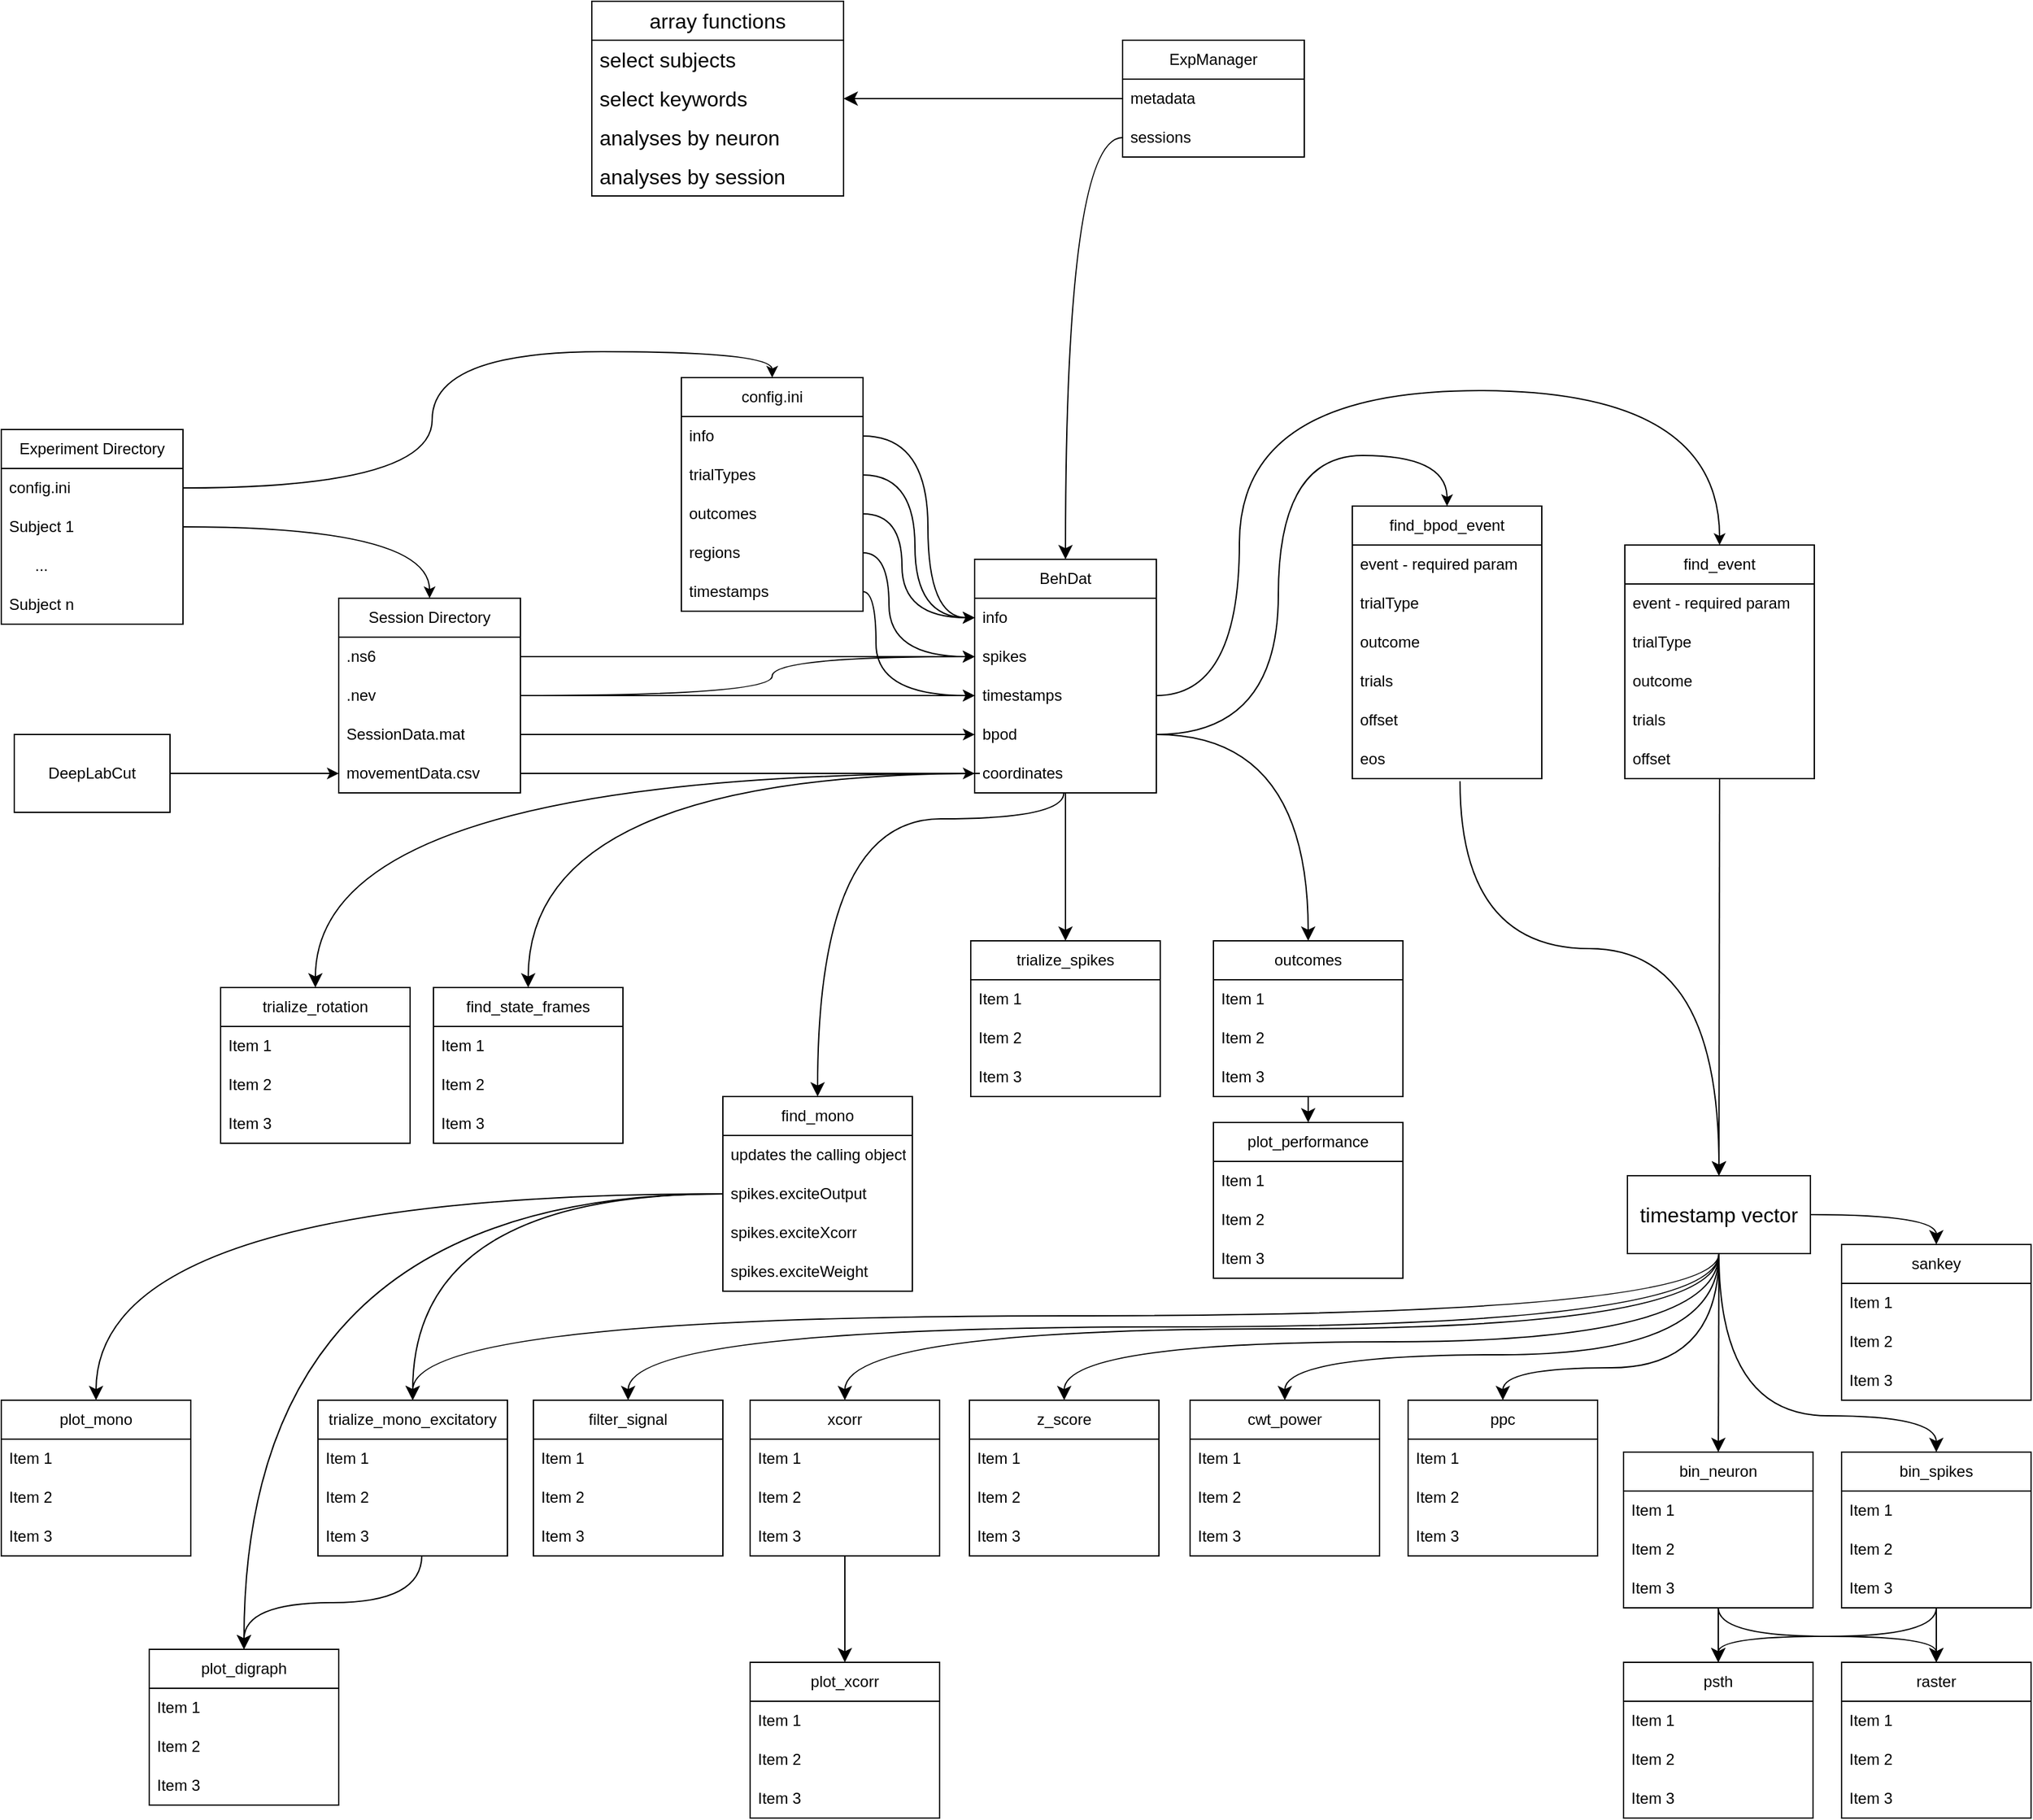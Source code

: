 <mxfile version="21.2.1" type="device">
  <diagram id="C5RBs43oDa-KdzZeNtuy" name="Page-1">
    <mxGraphModel dx="2625" dy="2719" grid="1" gridSize="10" guides="1" tooltips="1" connect="1" arrows="1" fold="1" page="1" pageScale="1" pageWidth="827" pageHeight="1169" math="0" shadow="0">
      <root>
        <mxCell id="WIyWlLk6GJQsqaUBKTNV-0" />
        <mxCell id="WIyWlLk6GJQsqaUBKTNV-1" parent="WIyWlLk6GJQsqaUBKTNV-0" />
        <mxCell id="M7i_olt2I8dJTzz4kXaU-43" style="edgeStyle=orthogonalEdgeStyle;curved=1;rounded=0;orthogonalLoop=1;jettySize=auto;html=1;entryX=0.5;entryY=0;entryDx=0;entryDy=0;fontSize=12;startSize=8;endSize=8;" edge="1" parent="WIyWlLk6GJQsqaUBKTNV-1" source="T8E9cE-NdubUiAm9jBST-0" target="T8E9cE-NdubUiAm9jBST-26">
          <mxGeometry relative="1" as="geometry" />
        </mxCell>
        <mxCell id="M7i_olt2I8dJTzz4kXaU-52" style="edgeStyle=orthogonalEdgeStyle;curved=1;rounded=0;orthogonalLoop=1;jettySize=auto;html=1;entryX=0.5;entryY=0;entryDx=0;entryDy=0;fontSize=12;startSize=8;endSize=8;exitX=0.491;exitY=0.999;exitDx=0;exitDy=0;exitPerimeter=0;" edge="1" parent="WIyWlLk6GJQsqaUBKTNV-1" source="T8E9cE-NdubUiAm9jBST-5" target="T8E9cE-NdubUiAm9jBST-59">
          <mxGeometry relative="1" as="geometry">
            <Array as="points">
              <mxPoint x="885" y="380" />
              <mxPoint x="695" y="380" />
            </Array>
          </mxGeometry>
        </mxCell>
        <mxCell id="T8E9cE-NdubUiAm9jBST-0" value="BehDat" style="swimlane;fontStyle=0;childLayout=stackLayout;horizontal=1;startSize=30;horizontalStack=0;resizeParent=1;resizeParentMax=0;resizeLast=0;collapsible=1;marginBottom=0;whiteSpace=wrap;html=1;" parent="WIyWlLk6GJQsqaUBKTNV-1" vertex="1">
          <mxGeometry x="816" y="180" width="140" height="180" as="geometry" />
        </mxCell>
        <mxCell id="T8E9cE-NdubUiAm9jBST-1" value="info" style="text;strokeColor=none;fillColor=none;align=left;verticalAlign=middle;spacingLeft=4;spacingRight=4;overflow=hidden;points=[[0,0.5],[1,0.5]];portConstraint=eastwest;rotatable=0;whiteSpace=wrap;html=1;" parent="T8E9cE-NdubUiAm9jBST-0" vertex="1">
          <mxGeometry y="30" width="140" height="30" as="geometry" />
        </mxCell>
        <mxCell id="T8E9cE-NdubUiAm9jBST-2" value="spikes" style="text;strokeColor=none;fillColor=none;align=left;verticalAlign=middle;spacingLeft=4;spacingRight=4;overflow=hidden;points=[[0,0.5],[1,0.5]];portConstraint=eastwest;rotatable=0;whiteSpace=wrap;html=1;" parent="T8E9cE-NdubUiAm9jBST-0" vertex="1">
          <mxGeometry y="60" width="140" height="30" as="geometry" />
        </mxCell>
        <mxCell id="T8E9cE-NdubUiAm9jBST-3" value="timestamps" style="text;strokeColor=none;fillColor=none;align=left;verticalAlign=middle;spacingLeft=4;spacingRight=4;overflow=hidden;points=[[0,0.5],[1,0.5]];portConstraint=eastwest;rotatable=0;whiteSpace=wrap;html=1;" parent="T8E9cE-NdubUiAm9jBST-0" vertex="1">
          <mxGeometry y="90" width="140" height="30" as="geometry" />
        </mxCell>
        <mxCell id="T8E9cE-NdubUiAm9jBST-4" value="bpod" style="text;strokeColor=none;fillColor=none;align=left;verticalAlign=middle;spacingLeft=4;spacingRight=4;overflow=hidden;points=[[0,0.5],[1,0.5]];portConstraint=eastwest;rotatable=0;whiteSpace=wrap;html=1;" parent="T8E9cE-NdubUiAm9jBST-0" vertex="1">
          <mxGeometry y="120" width="140" height="30" as="geometry" />
        </mxCell>
        <mxCell id="T8E9cE-NdubUiAm9jBST-5" value="coordinates" style="text;strokeColor=none;fillColor=none;align=left;verticalAlign=middle;spacingLeft=4;spacingRight=4;overflow=hidden;points=[[0,0.5],[1,0.5]];portConstraint=eastwest;rotatable=0;whiteSpace=wrap;html=1;" parent="T8E9cE-NdubUiAm9jBST-0" vertex="1">
          <mxGeometry y="150" width="140" height="30" as="geometry" />
        </mxCell>
        <mxCell id="M7i_olt2I8dJTzz4kXaU-48" style="edgeStyle=none;curved=1;rounded=0;orthogonalLoop=1;jettySize=auto;html=1;fontSize=12;startSize=8;endSize=8;" edge="1" parent="WIyWlLk6GJQsqaUBKTNV-1" source="T8E9cE-NdubUiAm9jBST-10" target="T8E9cE-NdubUiAm9jBST-14">
          <mxGeometry relative="1" as="geometry" />
        </mxCell>
        <mxCell id="T8E9cE-NdubUiAm9jBST-10" value="outcomes" style="swimlane;fontStyle=0;childLayout=stackLayout;horizontal=1;startSize=30;horizontalStack=0;resizeParent=1;resizeParentMax=0;resizeLast=0;collapsible=1;marginBottom=0;whiteSpace=wrap;html=1;" parent="WIyWlLk6GJQsqaUBKTNV-1" vertex="1">
          <mxGeometry x="1000" y="474" width="146" height="120" as="geometry" />
        </mxCell>
        <mxCell id="T8E9cE-NdubUiAm9jBST-11" value="Item 1" style="text;strokeColor=none;fillColor=none;align=left;verticalAlign=middle;spacingLeft=4;spacingRight=4;overflow=hidden;points=[[0,0.5],[1,0.5]];portConstraint=eastwest;rotatable=0;whiteSpace=wrap;html=1;" parent="T8E9cE-NdubUiAm9jBST-10" vertex="1">
          <mxGeometry y="30" width="146" height="30" as="geometry" />
        </mxCell>
        <mxCell id="T8E9cE-NdubUiAm9jBST-12" value="Item 2" style="text;strokeColor=none;fillColor=none;align=left;verticalAlign=middle;spacingLeft=4;spacingRight=4;overflow=hidden;points=[[0,0.5],[1,0.5]];portConstraint=eastwest;rotatable=0;whiteSpace=wrap;html=1;" parent="T8E9cE-NdubUiAm9jBST-10" vertex="1">
          <mxGeometry y="60" width="146" height="30" as="geometry" />
        </mxCell>
        <mxCell id="T8E9cE-NdubUiAm9jBST-13" value="Item 3" style="text;strokeColor=none;fillColor=none;align=left;verticalAlign=middle;spacingLeft=4;spacingRight=4;overflow=hidden;points=[[0,0.5],[1,0.5]];portConstraint=eastwest;rotatable=0;whiteSpace=wrap;html=1;" parent="T8E9cE-NdubUiAm9jBST-10" vertex="1">
          <mxGeometry y="90" width="146" height="30" as="geometry" />
        </mxCell>
        <mxCell id="T8E9cE-NdubUiAm9jBST-14" value="plot_performance" style="swimlane;fontStyle=0;childLayout=stackLayout;horizontal=1;startSize=30;horizontalStack=0;resizeParent=1;resizeParentMax=0;resizeLast=0;collapsible=1;marginBottom=0;whiteSpace=wrap;html=1;" parent="WIyWlLk6GJQsqaUBKTNV-1" vertex="1">
          <mxGeometry x="1000" y="614" width="146" height="120" as="geometry" />
        </mxCell>
        <mxCell id="T8E9cE-NdubUiAm9jBST-15" value="Item 1" style="text;strokeColor=none;fillColor=none;align=left;verticalAlign=middle;spacingLeft=4;spacingRight=4;overflow=hidden;points=[[0,0.5],[1,0.5]];portConstraint=eastwest;rotatable=0;whiteSpace=wrap;html=1;" parent="T8E9cE-NdubUiAm9jBST-14" vertex="1">
          <mxGeometry y="30" width="146" height="30" as="geometry" />
        </mxCell>
        <mxCell id="T8E9cE-NdubUiAm9jBST-16" value="Item 2" style="text;strokeColor=none;fillColor=none;align=left;verticalAlign=middle;spacingLeft=4;spacingRight=4;overflow=hidden;points=[[0,0.5],[1,0.5]];portConstraint=eastwest;rotatable=0;whiteSpace=wrap;html=1;" parent="T8E9cE-NdubUiAm9jBST-14" vertex="1">
          <mxGeometry y="60" width="146" height="30" as="geometry" />
        </mxCell>
        <mxCell id="T8E9cE-NdubUiAm9jBST-17" value="Item 3" style="text;strokeColor=none;fillColor=none;align=left;verticalAlign=middle;spacingLeft=4;spacingRight=4;overflow=hidden;points=[[0,0.5],[1,0.5]];portConstraint=eastwest;rotatable=0;whiteSpace=wrap;html=1;" parent="T8E9cE-NdubUiAm9jBST-14" vertex="1">
          <mxGeometry y="90" width="146" height="30" as="geometry" />
        </mxCell>
        <mxCell id="T8E9cE-NdubUiAm9jBST-18" value="sankey" style="swimlane;fontStyle=0;childLayout=stackLayout;horizontal=1;startSize=30;horizontalStack=0;resizeParent=1;resizeParentMax=0;resizeLast=0;collapsible=1;marginBottom=0;whiteSpace=wrap;html=1;" parent="WIyWlLk6GJQsqaUBKTNV-1" vertex="1">
          <mxGeometry x="1484" y="708" width="146" height="120" as="geometry" />
        </mxCell>
        <mxCell id="T8E9cE-NdubUiAm9jBST-19" value="Item 1" style="text;strokeColor=none;fillColor=none;align=left;verticalAlign=middle;spacingLeft=4;spacingRight=4;overflow=hidden;points=[[0,0.5],[1,0.5]];portConstraint=eastwest;rotatable=0;whiteSpace=wrap;html=1;" parent="T8E9cE-NdubUiAm9jBST-18" vertex="1">
          <mxGeometry y="30" width="146" height="30" as="geometry" />
        </mxCell>
        <mxCell id="T8E9cE-NdubUiAm9jBST-20" value="Item 2" style="text;strokeColor=none;fillColor=none;align=left;verticalAlign=middle;spacingLeft=4;spacingRight=4;overflow=hidden;points=[[0,0.5],[1,0.5]];portConstraint=eastwest;rotatable=0;whiteSpace=wrap;html=1;" parent="T8E9cE-NdubUiAm9jBST-18" vertex="1">
          <mxGeometry y="60" width="146" height="30" as="geometry" />
        </mxCell>
        <mxCell id="T8E9cE-NdubUiAm9jBST-21" value="Item 3" style="text;strokeColor=none;fillColor=none;align=left;verticalAlign=middle;spacingLeft=4;spacingRight=4;overflow=hidden;points=[[0,0.5],[1,0.5]];portConstraint=eastwest;rotatable=0;whiteSpace=wrap;html=1;" parent="T8E9cE-NdubUiAm9jBST-18" vertex="1">
          <mxGeometry y="90" width="146" height="30" as="geometry" />
        </mxCell>
        <mxCell id="M7i_olt2I8dJTzz4kXaU-31" style="edgeStyle=orthogonalEdgeStyle;curved=1;rounded=0;orthogonalLoop=1;jettySize=auto;html=1;entryX=0.5;entryY=0;entryDx=0;entryDy=0;fontSize=12;startSize=8;endSize=8;" edge="1" parent="WIyWlLk6GJQsqaUBKTNV-1" target="M7i_olt2I8dJTzz4kXaU-30">
          <mxGeometry relative="1" as="geometry">
            <mxPoint x="1190" y="351" as="sourcePoint" />
            <Array as="points">
              <mxPoint x="1190" y="480" />
              <mxPoint x="1390" y="480" />
            </Array>
          </mxGeometry>
        </mxCell>
        <mxCell id="T8E9cE-NdubUiAm9jBST-22" value="find_bpod_event" style="swimlane;fontStyle=0;childLayout=stackLayout;horizontal=1;startSize=30;horizontalStack=0;resizeParent=1;resizeParentMax=0;resizeLast=0;collapsible=1;marginBottom=0;whiteSpace=wrap;html=1;" parent="WIyWlLk6GJQsqaUBKTNV-1" vertex="1">
          <mxGeometry x="1107" y="139" width="146" height="210" as="geometry" />
        </mxCell>
        <mxCell id="T8E9cE-NdubUiAm9jBST-23" value="event - required param" style="text;strokeColor=none;fillColor=none;align=left;verticalAlign=middle;spacingLeft=4;spacingRight=4;overflow=hidden;points=[[0,0.5],[1,0.5]];portConstraint=eastwest;rotatable=0;whiteSpace=wrap;html=1;" parent="T8E9cE-NdubUiAm9jBST-22" vertex="1">
          <mxGeometry y="30" width="146" height="30" as="geometry" />
        </mxCell>
        <mxCell id="T8E9cE-NdubUiAm9jBST-24" value="trialType" style="text;strokeColor=none;fillColor=none;align=left;verticalAlign=middle;spacingLeft=4;spacingRight=4;overflow=hidden;points=[[0,0.5],[1,0.5]];portConstraint=eastwest;rotatable=0;whiteSpace=wrap;html=1;" parent="T8E9cE-NdubUiAm9jBST-22" vertex="1">
          <mxGeometry y="60" width="146" height="30" as="geometry" />
        </mxCell>
        <mxCell id="T8E9cE-NdubUiAm9jBST-25" value="outcome" style="text;strokeColor=none;fillColor=none;align=left;verticalAlign=middle;spacingLeft=4;spacingRight=4;overflow=hidden;points=[[0,0.5],[1,0.5]];portConstraint=eastwest;rotatable=0;whiteSpace=wrap;html=1;" parent="T8E9cE-NdubUiAm9jBST-22" vertex="1">
          <mxGeometry y="90" width="146" height="30" as="geometry" />
        </mxCell>
        <mxCell id="SHkvdKnQyJB9asYvrBUC-51" value="trials" style="text;strokeColor=none;fillColor=none;align=left;verticalAlign=middle;spacingLeft=4;spacingRight=4;overflow=hidden;points=[[0,0.5],[1,0.5]];portConstraint=eastwest;rotatable=0;whiteSpace=wrap;html=1;" parent="T8E9cE-NdubUiAm9jBST-22" vertex="1">
          <mxGeometry y="120" width="146" height="30" as="geometry" />
        </mxCell>
        <mxCell id="SHkvdKnQyJB9asYvrBUC-57" value="offset" style="text;strokeColor=none;fillColor=none;align=left;verticalAlign=middle;spacingLeft=4;spacingRight=4;overflow=hidden;points=[[0,0.5],[1,0.5]];portConstraint=eastwest;rotatable=0;whiteSpace=wrap;html=1;" parent="T8E9cE-NdubUiAm9jBST-22" vertex="1">
          <mxGeometry y="150" width="146" height="30" as="geometry" />
        </mxCell>
        <mxCell id="M7i_olt2I8dJTzz4kXaU-16" value="eos" style="text;strokeColor=none;fillColor=none;align=left;verticalAlign=middle;spacingLeft=4;spacingRight=4;overflow=hidden;points=[[0,0.5],[1,0.5]];portConstraint=eastwest;rotatable=0;whiteSpace=wrap;html=1;" vertex="1" parent="T8E9cE-NdubUiAm9jBST-22">
          <mxGeometry y="180" width="146" height="30" as="geometry" />
        </mxCell>
        <mxCell id="T8E9cE-NdubUiAm9jBST-26" value="trialize_spikes" style="swimlane;fontStyle=0;childLayout=stackLayout;horizontal=1;startSize=30;horizontalStack=0;resizeParent=1;resizeParentMax=0;resizeLast=0;collapsible=1;marginBottom=0;whiteSpace=wrap;html=1;" parent="WIyWlLk6GJQsqaUBKTNV-1" vertex="1">
          <mxGeometry x="813" y="474" width="146" height="120" as="geometry" />
        </mxCell>
        <mxCell id="T8E9cE-NdubUiAm9jBST-27" value="Item 1" style="text;strokeColor=none;fillColor=none;align=left;verticalAlign=middle;spacingLeft=4;spacingRight=4;overflow=hidden;points=[[0,0.5],[1,0.5]];portConstraint=eastwest;rotatable=0;whiteSpace=wrap;html=1;" parent="T8E9cE-NdubUiAm9jBST-26" vertex="1">
          <mxGeometry y="30" width="146" height="30" as="geometry" />
        </mxCell>
        <mxCell id="T8E9cE-NdubUiAm9jBST-28" value="Item 2" style="text;strokeColor=none;fillColor=none;align=left;verticalAlign=middle;spacingLeft=4;spacingRight=4;overflow=hidden;points=[[0,0.5],[1,0.5]];portConstraint=eastwest;rotatable=0;whiteSpace=wrap;html=1;" parent="T8E9cE-NdubUiAm9jBST-26" vertex="1">
          <mxGeometry y="60" width="146" height="30" as="geometry" />
        </mxCell>
        <mxCell id="T8E9cE-NdubUiAm9jBST-29" value="Item 3" style="text;strokeColor=none;fillColor=none;align=left;verticalAlign=middle;spacingLeft=4;spacingRight=4;overflow=hidden;points=[[0,0.5],[1,0.5]];portConstraint=eastwest;rotatable=0;whiteSpace=wrap;html=1;" parent="T8E9cE-NdubUiAm9jBST-26" vertex="1">
          <mxGeometry y="90" width="146" height="30" as="geometry" />
        </mxCell>
        <mxCell id="M7i_olt2I8dJTzz4kXaU-66" style="edgeStyle=none;curved=1;rounded=0;orthogonalLoop=1;jettySize=auto;html=1;fontSize=12;startSize=8;endSize=8;" edge="1" parent="WIyWlLk6GJQsqaUBKTNV-1" source="T8E9cE-NdubUiAm9jBST-30" target="T8E9cE-NdubUiAm9jBST-38">
          <mxGeometry relative="1" as="geometry" />
        </mxCell>
        <mxCell id="M7i_olt2I8dJTzz4kXaU-67" style="edgeStyle=orthogonalEdgeStyle;curved=1;rounded=0;orthogonalLoop=1;jettySize=auto;html=1;entryX=0.5;entryY=0;entryDx=0;entryDy=0;fontSize=12;startSize=8;endSize=8;" edge="1" parent="WIyWlLk6GJQsqaUBKTNV-1" source="T8E9cE-NdubUiAm9jBST-30" target="T8E9cE-NdubUiAm9jBST-42">
          <mxGeometry relative="1" as="geometry">
            <Array as="points">
              <mxPoint x="1557" y="1010" />
              <mxPoint x="1389" y="1010" />
            </Array>
          </mxGeometry>
        </mxCell>
        <mxCell id="T8E9cE-NdubUiAm9jBST-30" value="bin_spikes" style="swimlane;fontStyle=0;childLayout=stackLayout;horizontal=1;startSize=30;horizontalStack=0;resizeParent=1;resizeParentMax=0;resizeLast=0;collapsible=1;marginBottom=0;whiteSpace=wrap;html=1;" parent="WIyWlLk6GJQsqaUBKTNV-1" vertex="1">
          <mxGeometry x="1484" y="868" width="146" height="120" as="geometry" />
        </mxCell>
        <mxCell id="T8E9cE-NdubUiAm9jBST-31" value="Item 1" style="text;strokeColor=none;fillColor=none;align=left;verticalAlign=middle;spacingLeft=4;spacingRight=4;overflow=hidden;points=[[0,0.5],[1,0.5]];portConstraint=eastwest;rotatable=0;whiteSpace=wrap;html=1;" parent="T8E9cE-NdubUiAm9jBST-30" vertex="1">
          <mxGeometry y="30" width="146" height="30" as="geometry" />
        </mxCell>
        <mxCell id="T8E9cE-NdubUiAm9jBST-32" value="Item 2" style="text;strokeColor=none;fillColor=none;align=left;verticalAlign=middle;spacingLeft=4;spacingRight=4;overflow=hidden;points=[[0,0.5],[1,0.5]];portConstraint=eastwest;rotatable=0;whiteSpace=wrap;html=1;" parent="T8E9cE-NdubUiAm9jBST-30" vertex="1">
          <mxGeometry y="60" width="146" height="30" as="geometry" />
        </mxCell>
        <mxCell id="T8E9cE-NdubUiAm9jBST-33" value="Item 3" style="text;strokeColor=none;fillColor=none;align=left;verticalAlign=middle;spacingLeft=4;spacingRight=4;overflow=hidden;points=[[0,0.5],[1,0.5]];portConstraint=eastwest;rotatable=0;whiteSpace=wrap;html=1;" parent="T8E9cE-NdubUiAm9jBST-30" vertex="1">
          <mxGeometry y="90" width="146" height="30" as="geometry" />
        </mxCell>
        <mxCell id="M7i_olt2I8dJTzz4kXaU-65" style="edgeStyle=none;curved=1;rounded=0;orthogonalLoop=1;jettySize=auto;html=1;entryX=0.5;entryY=0;entryDx=0;entryDy=0;fontSize=12;startSize=8;endSize=8;" edge="1" parent="WIyWlLk6GJQsqaUBKTNV-1" source="T8E9cE-NdubUiAm9jBST-34" target="T8E9cE-NdubUiAm9jBST-42">
          <mxGeometry relative="1" as="geometry" />
        </mxCell>
        <mxCell id="M7i_olt2I8dJTzz4kXaU-68" style="edgeStyle=orthogonalEdgeStyle;curved=1;rounded=0;orthogonalLoop=1;jettySize=auto;html=1;entryX=0.5;entryY=0;entryDx=0;entryDy=0;fontSize=12;startSize=8;endSize=8;" edge="1" parent="WIyWlLk6GJQsqaUBKTNV-1" source="T8E9cE-NdubUiAm9jBST-34" target="T8E9cE-NdubUiAm9jBST-38">
          <mxGeometry relative="1" as="geometry">
            <Array as="points">
              <mxPoint x="1389" y="1010" />
              <mxPoint x="1557" y="1010" />
            </Array>
          </mxGeometry>
        </mxCell>
        <mxCell id="T8E9cE-NdubUiAm9jBST-34" value="bin_neuron" style="swimlane;fontStyle=0;childLayout=stackLayout;horizontal=1;startSize=30;horizontalStack=0;resizeParent=1;resizeParentMax=0;resizeLast=0;collapsible=1;marginBottom=0;whiteSpace=wrap;html=1;" parent="WIyWlLk6GJQsqaUBKTNV-1" vertex="1">
          <mxGeometry x="1316" y="868" width="146" height="120" as="geometry" />
        </mxCell>
        <mxCell id="T8E9cE-NdubUiAm9jBST-35" value="Item 1" style="text;strokeColor=none;fillColor=none;align=left;verticalAlign=middle;spacingLeft=4;spacingRight=4;overflow=hidden;points=[[0,0.5],[1,0.5]];portConstraint=eastwest;rotatable=0;whiteSpace=wrap;html=1;" parent="T8E9cE-NdubUiAm9jBST-34" vertex="1">
          <mxGeometry y="30" width="146" height="30" as="geometry" />
        </mxCell>
        <mxCell id="T8E9cE-NdubUiAm9jBST-36" value="Item 2" style="text;strokeColor=none;fillColor=none;align=left;verticalAlign=middle;spacingLeft=4;spacingRight=4;overflow=hidden;points=[[0,0.5],[1,0.5]];portConstraint=eastwest;rotatable=0;whiteSpace=wrap;html=1;" parent="T8E9cE-NdubUiAm9jBST-34" vertex="1">
          <mxGeometry y="60" width="146" height="30" as="geometry" />
        </mxCell>
        <mxCell id="T8E9cE-NdubUiAm9jBST-37" value="Item 3" style="text;strokeColor=none;fillColor=none;align=left;verticalAlign=middle;spacingLeft=4;spacingRight=4;overflow=hidden;points=[[0,0.5],[1,0.5]];portConstraint=eastwest;rotatable=0;whiteSpace=wrap;html=1;" parent="T8E9cE-NdubUiAm9jBST-34" vertex="1">
          <mxGeometry y="90" width="146" height="30" as="geometry" />
        </mxCell>
        <mxCell id="T8E9cE-NdubUiAm9jBST-38" value="raster" style="swimlane;fontStyle=0;childLayout=stackLayout;horizontal=1;startSize=30;horizontalStack=0;resizeParent=1;resizeParentMax=0;resizeLast=0;collapsible=1;marginBottom=0;whiteSpace=wrap;html=1;" parent="WIyWlLk6GJQsqaUBKTNV-1" vertex="1">
          <mxGeometry x="1484" y="1030" width="146" height="120" as="geometry" />
        </mxCell>
        <mxCell id="T8E9cE-NdubUiAm9jBST-39" value="Item 1" style="text;strokeColor=none;fillColor=none;align=left;verticalAlign=middle;spacingLeft=4;spacingRight=4;overflow=hidden;points=[[0,0.5],[1,0.5]];portConstraint=eastwest;rotatable=0;whiteSpace=wrap;html=1;" parent="T8E9cE-NdubUiAm9jBST-38" vertex="1">
          <mxGeometry y="30" width="146" height="30" as="geometry" />
        </mxCell>
        <mxCell id="T8E9cE-NdubUiAm9jBST-40" value="Item 2" style="text;strokeColor=none;fillColor=none;align=left;verticalAlign=middle;spacingLeft=4;spacingRight=4;overflow=hidden;points=[[0,0.5],[1,0.5]];portConstraint=eastwest;rotatable=0;whiteSpace=wrap;html=1;" parent="T8E9cE-NdubUiAm9jBST-38" vertex="1">
          <mxGeometry y="60" width="146" height="30" as="geometry" />
        </mxCell>
        <mxCell id="T8E9cE-NdubUiAm9jBST-41" value="Item 3" style="text;strokeColor=none;fillColor=none;align=left;verticalAlign=middle;spacingLeft=4;spacingRight=4;overflow=hidden;points=[[0,0.5],[1,0.5]];portConstraint=eastwest;rotatable=0;whiteSpace=wrap;html=1;" parent="T8E9cE-NdubUiAm9jBST-38" vertex="1">
          <mxGeometry y="90" width="146" height="30" as="geometry" />
        </mxCell>
        <mxCell id="T8E9cE-NdubUiAm9jBST-42" value="psth" style="swimlane;fontStyle=0;childLayout=stackLayout;horizontal=1;startSize=30;horizontalStack=0;resizeParent=1;resizeParentMax=0;resizeLast=0;collapsible=1;marginBottom=0;whiteSpace=wrap;html=1;" parent="WIyWlLk6GJQsqaUBKTNV-1" vertex="1">
          <mxGeometry x="1316" y="1030" width="146" height="120" as="geometry" />
        </mxCell>
        <mxCell id="T8E9cE-NdubUiAm9jBST-43" value="Item 1" style="text;strokeColor=none;fillColor=none;align=left;verticalAlign=middle;spacingLeft=4;spacingRight=4;overflow=hidden;points=[[0,0.5],[1,0.5]];portConstraint=eastwest;rotatable=0;whiteSpace=wrap;html=1;" parent="T8E9cE-NdubUiAm9jBST-42" vertex="1">
          <mxGeometry y="30" width="146" height="30" as="geometry" />
        </mxCell>
        <mxCell id="T8E9cE-NdubUiAm9jBST-44" value="Item 2" style="text;strokeColor=none;fillColor=none;align=left;verticalAlign=middle;spacingLeft=4;spacingRight=4;overflow=hidden;points=[[0,0.5],[1,0.5]];portConstraint=eastwest;rotatable=0;whiteSpace=wrap;html=1;" parent="T8E9cE-NdubUiAm9jBST-42" vertex="1">
          <mxGeometry y="60" width="146" height="30" as="geometry" />
        </mxCell>
        <mxCell id="T8E9cE-NdubUiAm9jBST-45" value="Item 3" style="text;strokeColor=none;fillColor=none;align=left;verticalAlign=middle;spacingLeft=4;spacingRight=4;overflow=hidden;points=[[0,0.5],[1,0.5]];portConstraint=eastwest;rotatable=0;whiteSpace=wrap;html=1;" parent="T8E9cE-NdubUiAm9jBST-42" vertex="1">
          <mxGeometry y="90" width="146" height="30" as="geometry" />
        </mxCell>
        <mxCell id="T8E9cE-NdubUiAm9jBST-46" value="z_score" style="swimlane;fontStyle=0;childLayout=stackLayout;horizontal=1;startSize=30;horizontalStack=0;resizeParent=1;resizeParentMax=0;resizeLast=0;collapsible=1;marginBottom=0;whiteSpace=wrap;html=1;" parent="WIyWlLk6GJQsqaUBKTNV-1" vertex="1">
          <mxGeometry x="812" y="828" width="146" height="120" as="geometry" />
        </mxCell>
        <mxCell id="T8E9cE-NdubUiAm9jBST-47" value="Item 1" style="text;strokeColor=none;fillColor=none;align=left;verticalAlign=middle;spacingLeft=4;spacingRight=4;overflow=hidden;points=[[0,0.5],[1,0.5]];portConstraint=eastwest;rotatable=0;whiteSpace=wrap;html=1;" parent="T8E9cE-NdubUiAm9jBST-46" vertex="1">
          <mxGeometry y="30" width="146" height="30" as="geometry" />
        </mxCell>
        <mxCell id="T8E9cE-NdubUiAm9jBST-48" value="Item 2" style="text;strokeColor=none;fillColor=none;align=left;verticalAlign=middle;spacingLeft=4;spacingRight=4;overflow=hidden;points=[[0,0.5],[1,0.5]];portConstraint=eastwest;rotatable=0;whiteSpace=wrap;html=1;" parent="T8E9cE-NdubUiAm9jBST-46" vertex="1">
          <mxGeometry y="60" width="146" height="30" as="geometry" />
        </mxCell>
        <mxCell id="T8E9cE-NdubUiAm9jBST-49" value="Item 3" style="text;strokeColor=none;fillColor=none;align=left;verticalAlign=middle;spacingLeft=4;spacingRight=4;overflow=hidden;points=[[0,0.5],[1,0.5]];portConstraint=eastwest;rotatable=0;whiteSpace=wrap;html=1;" parent="T8E9cE-NdubUiAm9jBST-46" vertex="1">
          <mxGeometry y="90" width="146" height="30" as="geometry" />
        </mxCell>
        <mxCell id="T8E9cE-NdubUiAm9jBST-50" value="trialize_mono_excitatory" style="swimlane;fontStyle=0;childLayout=stackLayout;horizontal=1;startSize=30;horizontalStack=0;resizeParent=1;resizeParentMax=0;resizeLast=0;collapsible=1;marginBottom=0;whiteSpace=wrap;html=1;" parent="WIyWlLk6GJQsqaUBKTNV-1" vertex="1">
          <mxGeometry x="310" y="828" width="146" height="120" as="geometry" />
        </mxCell>
        <mxCell id="T8E9cE-NdubUiAm9jBST-51" value="Item 1" style="text;strokeColor=none;fillColor=none;align=left;verticalAlign=middle;spacingLeft=4;spacingRight=4;overflow=hidden;points=[[0,0.5],[1,0.5]];portConstraint=eastwest;rotatable=0;whiteSpace=wrap;html=1;" parent="T8E9cE-NdubUiAm9jBST-50" vertex="1">
          <mxGeometry y="30" width="146" height="30" as="geometry" />
        </mxCell>
        <mxCell id="T8E9cE-NdubUiAm9jBST-52" value="Item 2" style="text;strokeColor=none;fillColor=none;align=left;verticalAlign=middle;spacingLeft=4;spacingRight=4;overflow=hidden;points=[[0,0.5],[1,0.5]];portConstraint=eastwest;rotatable=0;whiteSpace=wrap;html=1;" parent="T8E9cE-NdubUiAm9jBST-50" vertex="1">
          <mxGeometry y="60" width="146" height="30" as="geometry" />
        </mxCell>
        <mxCell id="T8E9cE-NdubUiAm9jBST-53" value="Item 3" style="text;strokeColor=none;fillColor=none;align=left;verticalAlign=middle;spacingLeft=4;spacingRight=4;overflow=hidden;points=[[0,0.5],[1,0.5]];portConstraint=eastwest;rotatable=0;whiteSpace=wrap;html=1;" parent="T8E9cE-NdubUiAm9jBST-50" vertex="1">
          <mxGeometry y="90" width="146" height="30" as="geometry" />
        </mxCell>
        <mxCell id="T8E9cE-NdubUiAm9jBST-55" value="plot_xcorr" style="swimlane;fontStyle=0;childLayout=stackLayout;horizontal=1;startSize=30;horizontalStack=0;resizeParent=1;resizeParentMax=0;resizeLast=0;collapsible=1;marginBottom=0;whiteSpace=wrap;html=1;" parent="WIyWlLk6GJQsqaUBKTNV-1" vertex="1">
          <mxGeometry x="643" y="1030" width="146" height="120" as="geometry" />
        </mxCell>
        <mxCell id="T8E9cE-NdubUiAm9jBST-56" value="Item 1" style="text;strokeColor=none;fillColor=none;align=left;verticalAlign=middle;spacingLeft=4;spacingRight=4;overflow=hidden;points=[[0,0.5],[1,0.5]];portConstraint=eastwest;rotatable=0;whiteSpace=wrap;html=1;" parent="T8E9cE-NdubUiAm9jBST-55" vertex="1">
          <mxGeometry y="30" width="146" height="30" as="geometry" />
        </mxCell>
        <mxCell id="T8E9cE-NdubUiAm9jBST-57" value="Item 2" style="text;strokeColor=none;fillColor=none;align=left;verticalAlign=middle;spacingLeft=4;spacingRight=4;overflow=hidden;points=[[0,0.5],[1,0.5]];portConstraint=eastwest;rotatable=0;whiteSpace=wrap;html=1;" parent="T8E9cE-NdubUiAm9jBST-55" vertex="1">
          <mxGeometry y="60" width="146" height="30" as="geometry" />
        </mxCell>
        <mxCell id="T8E9cE-NdubUiAm9jBST-58" value="Item 3" style="text;strokeColor=none;fillColor=none;align=left;verticalAlign=middle;spacingLeft=4;spacingRight=4;overflow=hidden;points=[[0,0.5],[1,0.5]];portConstraint=eastwest;rotatable=0;whiteSpace=wrap;html=1;" parent="T8E9cE-NdubUiAm9jBST-55" vertex="1">
          <mxGeometry y="90" width="146" height="30" as="geometry" />
        </mxCell>
        <mxCell id="T8E9cE-NdubUiAm9jBST-59" value="find_mono" style="swimlane;fontStyle=0;childLayout=stackLayout;horizontal=1;startSize=30;horizontalStack=0;resizeParent=1;resizeParentMax=0;resizeLast=0;collapsible=1;marginBottom=0;whiteSpace=wrap;html=1;" parent="WIyWlLk6GJQsqaUBKTNV-1" vertex="1">
          <mxGeometry x="622" y="594" width="146" height="150" as="geometry" />
        </mxCell>
        <mxCell id="T8E9cE-NdubUiAm9jBST-60" value="updates the calling object" style="text;strokeColor=none;fillColor=none;align=left;verticalAlign=middle;spacingLeft=4;spacingRight=4;overflow=hidden;points=[[0,0.5],[1,0.5]];portConstraint=eastwest;rotatable=0;whiteSpace=wrap;html=1;" parent="T8E9cE-NdubUiAm9jBST-59" vertex="1">
          <mxGeometry y="30" width="146" height="30" as="geometry" />
        </mxCell>
        <mxCell id="M7i_olt2I8dJTzz4kXaU-53" value="spikes.exciteOutput" style="text;strokeColor=none;fillColor=none;align=left;verticalAlign=middle;spacingLeft=4;spacingRight=4;overflow=hidden;points=[[0,0.5],[1,0.5]];portConstraint=eastwest;rotatable=0;whiteSpace=wrap;html=1;" vertex="1" parent="T8E9cE-NdubUiAm9jBST-59">
          <mxGeometry y="60" width="146" height="30" as="geometry" />
        </mxCell>
        <mxCell id="T8E9cE-NdubUiAm9jBST-61" value="spikes.exciteXcorr" style="text;strokeColor=none;fillColor=none;align=left;verticalAlign=middle;spacingLeft=4;spacingRight=4;overflow=hidden;points=[[0,0.5],[1,0.5]];portConstraint=eastwest;rotatable=0;whiteSpace=wrap;html=1;" parent="T8E9cE-NdubUiAm9jBST-59" vertex="1">
          <mxGeometry y="90" width="146" height="30" as="geometry" />
        </mxCell>
        <mxCell id="T8E9cE-NdubUiAm9jBST-62" value="spikes.exciteWeight" style="text;strokeColor=none;fillColor=none;align=left;verticalAlign=middle;spacingLeft=4;spacingRight=4;overflow=hidden;points=[[0,0.5],[1,0.5]];portConstraint=eastwest;rotatable=0;whiteSpace=wrap;html=1;" parent="T8E9cE-NdubUiAm9jBST-59" vertex="1">
          <mxGeometry y="120" width="146" height="30" as="geometry" />
        </mxCell>
        <mxCell id="T8E9cE-NdubUiAm9jBST-63" value="plot_mono" style="swimlane;fontStyle=0;childLayout=stackLayout;horizontal=1;startSize=30;horizontalStack=0;resizeParent=1;resizeParentMax=0;resizeLast=0;collapsible=1;marginBottom=0;whiteSpace=wrap;html=1;" parent="WIyWlLk6GJQsqaUBKTNV-1" vertex="1">
          <mxGeometry x="66" y="828" width="146" height="120" as="geometry" />
        </mxCell>
        <mxCell id="T8E9cE-NdubUiAm9jBST-64" value="Item 1" style="text;strokeColor=none;fillColor=none;align=left;verticalAlign=middle;spacingLeft=4;spacingRight=4;overflow=hidden;points=[[0,0.5],[1,0.5]];portConstraint=eastwest;rotatable=0;whiteSpace=wrap;html=1;" parent="T8E9cE-NdubUiAm9jBST-63" vertex="1">
          <mxGeometry y="30" width="146" height="30" as="geometry" />
        </mxCell>
        <mxCell id="T8E9cE-NdubUiAm9jBST-65" value="Item 2" style="text;strokeColor=none;fillColor=none;align=left;verticalAlign=middle;spacingLeft=4;spacingRight=4;overflow=hidden;points=[[0,0.5],[1,0.5]];portConstraint=eastwest;rotatable=0;whiteSpace=wrap;html=1;" parent="T8E9cE-NdubUiAm9jBST-63" vertex="1">
          <mxGeometry y="60" width="146" height="30" as="geometry" />
        </mxCell>
        <mxCell id="T8E9cE-NdubUiAm9jBST-66" value="Item 3" style="text;strokeColor=none;fillColor=none;align=left;verticalAlign=middle;spacingLeft=4;spacingRight=4;overflow=hidden;points=[[0,0.5],[1,0.5]];portConstraint=eastwest;rotatable=0;whiteSpace=wrap;html=1;" parent="T8E9cE-NdubUiAm9jBST-63" vertex="1">
          <mxGeometry y="90" width="146" height="30" as="geometry" />
        </mxCell>
        <mxCell id="T8E9cE-NdubUiAm9jBST-68" value="filter_signal" style="swimlane;fontStyle=0;childLayout=stackLayout;horizontal=1;startSize=30;horizontalStack=0;resizeParent=1;resizeParentMax=0;resizeLast=0;collapsible=1;marginBottom=0;whiteSpace=wrap;html=1;" parent="WIyWlLk6GJQsqaUBKTNV-1" vertex="1">
          <mxGeometry x="476" y="828" width="146" height="120" as="geometry" />
        </mxCell>
        <mxCell id="T8E9cE-NdubUiAm9jBST-69" value="Item 1" style="text;strokeColor=none;fillColor=none;align=left;verticalAlign=middle;spacingLeft=4;spacingRight=4;overflow=hidden;points=[[0,0.5],[1,0.5]];portConstraint=eastwest;rotatable=0;whiteSpace=wrap;html=1;" parent="T8E9cE-NdubUiAm9jBST-68" vertex="1">
          <mxGeometry y="30" width="146" height="30" as="geometry" />
        </mxCell>
        <mxCell id="T8E9cE-NdubUiAm9jBST-70" value="Item 2" style="text;strokeColor=none;fillColor=none;align=left;verticalAlign=middle;spacingLeft=4;spacingRight=4;overflow=hidden;points=[[0,0.5],[1,0.5]];portConstraint=eastwest;rotatable=0;whiteSpace=wrap;html=1;" parent="T8E9cE-NdubUiAm9jBST-68" vertex="1">
          <mxGeometry y="60" width="146" height="30" as="geometry" />
        </mxCell>
        <mxCell id="T8E9cE-NdubUiAm9jBST-71" value="Item 3" style="text;strokeColor=none;fillColor=none;align=left;verticalAlign=middle;spacingLeft=4;spacingRight=4;overflow=hidden;points=[[0,0.5],[1,0.5]];portConstraint=eastwest;rotatable=0;whiteSpace=wrap;html=1;" parent="T8E9cE-NdubUiAm9jBST-68" vertex="1">
          <mxGeometry y="90" width="146" height="30" as="geometry" />
        </mxCell>
        <mxCell id="M7i_olt2I8dJTzz4kXaU-61" style="edgeStyle=none;curved=1;rounded=0;orthogonalLoop=1;jettySize=auto;html=1;fontSize=12;startSize=8;endSize=8;" edge="1" parent="WIyWlLk6GJQsqaUBKTNV-1" source="T8E9cE-NdubUiAm9jBST-72" target="T8E9cE-NdubUiAm9jBST-55">
          <mxGeometry relative="1" as="geometry" />
        </mxCell>
        <mxCell id="T8E9cE-NdubUiAm9jBST-72" value="xcorr" style="swimlane;fontStyle=0;childLayout=stackLayout;horizontal=1;startSize=30;horizontalStack=0;resizeParent=1;resizeParentMax=0;resizeLast=0;collapsible=1;marginBottom=0;whiteSpace=wrap;html=1;" parent="WIyWlLk6GJQsqaUBKTNV-1" vertex="1">
          <mxGeometry x="643" y="828" width="146" height="120" as="geometry" />
        </mxCell>
        <mxCell id="T8E9cE-NdubUiAm9jBST-73" value="Item 1" style="text;strokeColor=none;fillColor=none;align=left;verticalAlign=middle;spacingLeft=4;spacingRight=4;overflow=hidden;points=[[0,0.5],[1,0.5]];portConstraint=eastwest;rotatable=0;whiteSpace=wrap;html=1;" parent="T8E9cE-NdubUiAm9jBST-72" vertex="1">
          <mxGeometry y="30" width="146" height="30" as="geometry" />
        </mxCell>
        <mxCell id="T8E9cE-NdubUiAm9jBST-74" value="Item 2" style="text;strokeColor=none;fillColor=none;align=left;verticalAlign=middle;spacingLeft=4;spacingRight=4;overflow=hidden;points=[[0,0.5],[1,0.5]];portConstraint=eastwest;rotatable=0;whiteSpace=wrap;html=1;" parent="T8E9cE-NdubUiAm9jBST-72" vertex="1">
          <mxGeometry y="60" width="146" height="30" as="geometry" />
        </mxCell>
        <mxCell id="T8E9cE-NdubUiAm9jBST-75" value="Item 3" style="text;strokeColor=none;fillColor=none;align=left;verticalAlign=middle;spacingLeft=4;spacingRight=4;overflow=hidden;points=[[0,0.5],[1,0.5]];portConstraint=eastwest;rotatable=0;whiteSpace=wrap;html=1;" parent="T8E9cE-NdubUiAm9jBST-72" vertex="1">
          <mxGeometry y="90" width="146" height="30" as="geometry" />
        </mxCell>
        <mxCell id="T8E9cE-NdubUiAm9jBST-76" value="cwt_power" style="swimlane;fontStyle=0;childLayout=stackLayout;horizontal=1;startSize=30;horizontalStack=0;resizeParent=1;resizeParentMax=0;resizeLast=0;collapsible=1;marginBottom=0;whiteSpace=wrap;html=1;" parent="WIyWlLk6GJQsqaUBKTNV-1" vertex="1">
          <mxGeometry x="982" y="828" width="146" height="120" as="geometry" />
        </mxCell>
        <mxCell id="T8E9cE-NdubUiAm9jBST-77" value="Item 1" style="text;strokeColor=none;fillColor=none;align=left;verticalAlign=middle;spacingLeft=4;spacingRight=4;overflow=hidden;points=[[0,0.5],[1,0.5]];portConstraint=eastwest;rotatable=0;whiteSpace=wrap;html=1;" parent="T8E9cE-NdubUiAm9jBST-76" vertex="1">
          <mxGeometry y="30" width="146" height="30" as="geometry" />
        </mxCell>
        <mxCell id="T8E9cE-NdubUiAm9jBST-78" value="Item 2" style="text;strokeColor=none;fillColor=none;align=left;verticalAlign=middle;spacingLeft=4;spacingRight=4;overflow=hidden;points=[[0,0.5],[1,0.5]];portConstraint=eastwest;rotatable=0;whiteSpace=wrap;html=1;" parent="T8E9cE-NdubUiAm9jBST-76" vertex="1">
          <mxGeometry y="60" width="146" height="30" as="geometry" />
        </mxCell>
        <mxCell id="T8E9cE-NdubUiAm9jBST-79" value="Item 3" style="text;strokeColor=none;fillColor=none;align=left;verticalAlign=middle;spacingLeft=4;spacingRight=4;overflow=hidden;points=[[0,0.5],[1,0.5]];portConstraint=eastwest;rotatable=0;whiteSpace=wrap;html=1;" parent="T8E9cE-NdubUiAm9jBST-76" vertex="1">
          <mxGeometry y="90" width="146" height="30" as="geometry" />
        </mxCell>
        <mxCell id="T8E9cE-NdubUiAm9jBST-80" value="ppc" style="swimlane;fontStyle=0;childLayout=stackLayout;horizontal=1;startSize=30;horizontalStack=0;resizeParent=1;resizeParentMax=0;resizeLast=0;collapsible=1;marginBottom=0;whiteSpace=wrap;html=1;" parent="WIyWlLk6GJQsqaUBKTNV-1" vertex="1">
          <mxGeometry x="1150" y="828" width="146" height="120" as="geometry" />
        </mxCell>
        <mxCell id="T8E9cE-NdubUiAm9jBST-81" value="Item 1" style="text;strokeColor=none;fillColor=none;align=left;verticalAlign=middle;spacingLeft=4;spacingRight=4;overflow=hidden;points=[[0,0.5],[1,0.5]];portConstraint=eastwest;rotatable=0;whiteSpace=wrap;html=1;" parent="T8E9cE-NdubUiAm9jBST-80" vertex="1">
          <mxGeometry y="30" width="146" height="30" as="geometry" />
        </mxCell>
        <mxCell id="T8E9cE-NdubUiAm9jBST-82" value="Item 2" style="text;strokeColor=none;fillColor=none;align=left;verticalAlign=middle;spacingLeft=4;spacingRight=4;overflow=hidden;points=[[0,0.5],[1,0.5]];portConstraint=eastwest;rotatable=0;whiteSpace=wrap;html=1;" parent="T8E9cE-NdubUiAm9jBST-80" vertex="1">
          <mxGeometry y="60" width="146" height="30" as="geometry" />
        </mxCell>
        <mxCell id="T8E9cE-NdubUiAm9jBST-83" value="Item 3" style="text;strokeColor=none;fillColor=none;align=left;verticalAlign=middle;spacingLeft=4;spacingRight=4;overflow=hidden;points=[[0,0.5],[1,0.5]];portConstraint=eastwest;rotatable=0;whiteSpace=wrap;html=1;" parent="T8E9cE-NdubUiAm9jBST-80" vertex="1">
          <mxGeometry y="90" width="146" height="30" as="geometry" />
        </mxCell>
        <mxCell id="T8E9cE-NdubUiAm9jBST-84" value="plot_digraph" style="swimlane;fontStyle=0;childLayout=stackLayout;horizontal=1;startSize=30;horizontalStack=0;resizeParent=1;resizeParentMax=0;resizeLast=0;collapsible=1;marginBottom=0;whiteSpace=wrap;html=1;" parent="WIyWlLk6GJQsqaUBKTNV-1" vertex="1">
          <mxGeometry x="180" y="1020" width="146" height="120" as="geometry" />
        </mxCell>
        <mxCell id="T8E9cE-NdubUiAm9jBST-85" value="Item 1" style="text;strokeColor=none;fillColor=none;align=left;verticalAlign=middle;spacingLeft=4;spacingRight=4;overflow=hidden;points=[[0,0.5],[1,0.5]];portConstraint=eastwest;rotatable=0;whiteSpace=wrap;html=1;" parent="T8E9cE-NdubUiAm9jBST-84" vertex="1">
          <mxGeometry y="30" width="146" height="30" as="geometry" />
        </mxCell>
        <mxCell id="T8E9cE-NdubUiAm9jBST-86" value="Item 2" style="text;strokeColor=none;fillColor=none;align=left;verticalAlign=middle;spacingLeft=4;spacingRight=4;overflow=hidden;points=[[0,0.5],[1,0.5]];portConstraint=eastwest;rotatable=0;whiteSpace=wrap;html=1;" parent="T8E9cE-NdubUiAm9jBST-84" vertex="1">
          <mxGeometry y="60" width="146" height="30" as="geometry" />
        </mxCell>
        <mxCell id="T8E9cE-NdubUiAm9jBST-87" value="Item 3" style="text;strokeColor=none;fillColor=none;align=left;verticalAlign=middle;spacingLeft=4;spacingRight=4;overflow=hidden;points=[[0,0.5],[1,0.5]];portConstraint=eastwest;rotatable=0;whiteSpace=wrap;html=1;" parent="T8E9cE-NdubUiAm9jBST-84" vertex="1">
          <mxGeometry y="90" width="146" height="30" as="geometry" />
        </mxCell>
        <mxCell id="T8E9cE-NdubUiAm9jBST-88" value="find_state_frames" style="swimlane;fontStyle=0;childLayout=stackLayout;horizontal=1;startSize=30;horizontalStack=0;resizeParent=1;resizeParentMax=0;resizeLast=0;collapsible=1;marginBottom=0;whiteSpace=wrap;html=1;" parent="WIyWlLk6GJQsqaUBKTNV-1" vertex="1">
          <mxGeometry x="399" y="510" width="146" height="120" as="geometry" />
        </mxCell>
        <mxCell id="T8E9cE-NdubUiAm9jBST-89" value="Item 1" style="text;strokeColor=none;fillColor=none;align=left;verticalAlign=middle;spacingLeft=4;spacingRight=4;overflow=hidden;points=[[0,0.5],[1,0.5]];portConstraint=eastwest;rotatable=0;whiteSpace=wrap;html=1;" parent="T8E9cE-NdubUiAm9jBST-88" vertex="1">
          <mxGeometry y="30" width="146" height="30" as="geometry" />
        </mxCell>
        <mxCell id="T8E9cE-NdubUiAm9jBST-90" value="Item 2" style="text;strokeColor=none;fillColor=none;align=left;verticalAlign=middle;spacingLeft=4;spacingRight=4;overflow=hidden;points=[[0,0.5],[1,0.5]];portConstraint=eastwest;rotatable=0;whiteSpace=wrap;html=1;" parent="T8E9cE-NdubUiAm9jBST-88" vertex="1">
          <mxGeometry y="60" width="146" height="30" as="geometry" />
        </mxCell>
        <mxCell id="T8E9cE-NdubUiAm9jBST-91" value="Item 3" style="text;strokeColor=none;fillColor=none;align=left;verticalAlign=middle;spacingLeft=4;spacingRight=4;overflow=hidden;points=[[0,0.5],[1,0.5]];portConstraint=eastwest;rotatable=0;whiteSpace=wrap;html=1;" parent="T8E9cE-NdubUiAm9jBST-88" vertex="1">
          <mxGeometry y="90" width="146" height="30" as="geometry" />
        </mxCell>
        <mxCell id="T8E9cE-NdubUiAm9jBST-92" value="trialize_rotation" style="swimlane;fontStyle=0;childLayout=stackLayout;horizontal=1;startSize=30;horizontalStack=0;resizeParent=1;resizeParentMax=0;resizeLast=0;collapsible=1;marginBottom=0;whiteSpace=wrap;html=1;" parent="WIyWlLk6GJQsqaUBKTNV-1" vertex="1">
          <mxGeometry x="235" y="510" width="146" height="120" as="geometry" />
        </mxCell>
        <mxCell id="T8E9cE-NdubUiAm9jBST-93" value="Item 1" style="text;strokeColor=none;fillColor=none;align=left;verticalAlign=middle;spacingLeft=4;spacingRight=4;overflow=hidden;points=[[0,0.5],[1,0.5]];portConstraint=eastwest;rotatable=0;whiteSpace=wrap;html=1;" parent="T8E9cE-NdubUiAm9jBST-92" vertex="1">
          <mxGeometry y="30" width="146" height="30" as="geometry" />
        </mxCell>
        <mxCell id="T8E9cE-NdubUiAm9jBST-94" value="Item 2" style="text;strokeColor=none;fillColor=none;align=left;verticalAlign=middle;spacingLeft=4;spacingRight=4;overflow=hidden;points=[[0,0.5],[1,0.5]];portConstraint=eastwest;rotatable=0;whiteSpace=wrap;html=1;" parent="T8E9cE-NdubUiAm9jBST-92" vertex="1">
          <mxGeometry y="60" width="146" height="30" as="geometry" />
        </mxCell>
        <mxCell id="T8E9cE-NdubUiAm9jBST-95" value="Item 3" style="text;strokeColor=none;fillColor=none;align=left;verticalAlign=middle;spacingLeft=4;spacingRight=4;overflow=hidden;points=[[0,0.5],[1,0.5]];portConstraint=eastwest;rotatable=0;whiteSpace=wrap;html=1;" parent="T8E9cE-NdubUiAm9jBST-92" vertex="1">
          <mxGeometry y="90" width="146" height="30" as="geometry" />
        </mxCell>
        <mxCell id="SHkvdKnQyJB9asYvrBUC-0" style="edgeStyle=orthogonalEdgeStyle;rounded=0;orthogonalLoop=1;jettySize=auto;html=1;entryX=0.5;entryY=0;entryDx=0;entryDy=0;curved=1;" parent="WIyWlLk6GJQsqaUBKTNV-1" source="T8E9cE-NdubUiAm9jBST-3" target="M7i_olt2I8dJTzz4kXaU-18" edge="1">
          <mxGeometry relative="1" as="geometry">
            <mxPoint x="1527.0" y="195" as="targetPoint" />
            <Array as="points">
              <mxPoint x="1020" y="285" />
              <mxPoint x="1020" y="50" />
              <mxPoint x="1390" y="50" />
            </Array>
          </mxGeometry>
        </mxCell>
        <mxCell id="SHkvdKnQyJB9asYvrBUC-1" style="edgeStyle=orthogonalEdgeStyle;rounded=0;orthogonalLoop=1;jettySize=auto;html=1;entryX=0.5;entryY=0;entryDx=0;entryDy=0;curved=1;" parent="WIyWlLk6GJQsqaUBKTNV-1" source="T8E9cE-NdubUiAm9jBST-4" target="T8E9cE-NdubUiAm9jBST-22" edge="1">
          <mxGeometry relative="1" as="geometry">
            <Array as="points">
              <mxPoint x="1050" y="315" />
              <mxPoint x="1050" y="100" />
              <mxPoint x="1180" y="100" />
            </Array>
          </mxGeometry>
        </mxCell>
        <mxCell id="SHkvdKnQyJB9asYvrBUC-2" value="config.ini" style="swimlane;fontStyle=0;childLayout=stackLayout;horizontal=1;startSize=30;horizontalStack=0;resizeParent=1;resizeParentMax=0;resizeLast=0;collapsible=1;marginBottom=0;whiteSpace=wrap;html=1;" parent="WIyWlLk6GJQsqaUBKTNV-1" vertex="1">
          <mxGeometry x="590" y="40" width="140" height="180" as="geometry" />
        </mxCell>
        <mxCell id="SHkvdKnQyJB9asYvrBUC-3" value="info" style="text;strokeColor=none;fillColor=none;align=left;verticalAlign=middle;spacingLeft=4;spacingRight=4;overflow=hidden;points=[[0,0.5],[1,0.5]];portConstraint=eastwest;rotatable=0;whiteSpace=wrap;html=1;" parent="SHkvdKnQyJB9asYvrBUC-2" vertex="1">
          <mxGeometry y="30" width="140" height="30" as="geometry" />
        </mxCell>
        <mxCell id="SHkvdKnQyJB9asYvrBUC-6" value="trialTypes" style="text;strokeColor=none;fillColor=none;align=left;verticalAlign=middle;spacingLeft=4;spacingRight=4;overflow=hidden;points=[[0,0.5],[1,0.5]];portConstraint=eastwest;rotatable=0;whiteSpace=wrap;html=1;" parent="SHkvdKnQyJB9asYvrBUC-2" vertex="1">
          <mxGeometry y="60" width="140" height="30" as="geometry" />
        </mxCell>
        <mxCell id="SHkvdKnQyJB9asYvrBUC-7" value="outcomes" style="text;strokeColor=none;fillColor=none;align=left;verticalAlign=middle;spacingLeft=4;spacingRight=4;overflow=hidden;points=[[0,0.5],[1,0.5]];portConstraint=eastwest;rotatable=0;whiteSpace=wrap;html=1;" parent="SHkvdKnQyJB9asYvrBUC-2" vertex="1">
          <mxGeometry y="90" width="140" height="30" as="geometry" />
        </mxCell>
        <mxCell id="SHkvdKnQyJB9asYvrBUC-5" value="regions" style="text;strokeColor=none;fillColor=none;align=left;verticalAlign=middle;spacingLeft=4;spacingRight=4;overflow=hidden;points=[[0,0.5],[1,0.5]];portConstraint=eastwest;rotatable=0;whiteSpace=wrap;html=1;" parent="SHkvdKnQyJB9asYvrBUC-2" vertex="1">
          <mxGeometry y="120" width="140" height="30" as="geometry" />
        </mxCell>
        <mxCell id="SHkvdKnQyJB9asYvrBUC-4" value="timestamps" style="text;strokeColor=none;fillColor=none;align=left;verticalAlign=middle;spacingLeft=4;spacingRight=4;overflow=hidden;points=[[0,0.5],[1,0.5]];portConstraint=eastwest;rotatable=0;whiteSpace=wrap;html=1;" parent="SHkvdKnQyJB9asYvrBUC-2" vertex="1">
          <mxGeometry y="150" width="140" height="30" as="geometry" />
        </mxCell>
        <mxCell id="SHkvdKnQyJB9asYvrBUC-12" value="Experiment Directory" style="swimlane;fontStyle=0;childLayout=stackLayout;horizontal=1;startSize=30;horizontalStack=0;resizeParent=1;resizeParentMax=0;resizeLast=0;collapsible=1;marginBottom=0;whiteSpace=wrap;html=1;" parent="WIyWlLk6GJQsqaUBKTNV-1" vertex="1">
          <mxGeometry x="66" y="80" width="140" height="150" as="geometry" />
        </mxCell>
        <mxCell id="SHkvdKnQyJB9asYvrBUC-16" value="config.ini" style="text;strokeColor=none;fillColor=none;align=left;verticalAlign=middle;spacingLeft=4;spacingRight=4;overflow=hidden;points=[[0,0.5],[1,0.5]];portConstraint=eastwest;rotatable=0;whiteSpace=wrap;html=1;" parent="SHkvdKnQyJB9asYvrBUC-12" vertex="1">
          <mxGeometry y="30" width="140" height="30" as="geometry" />
        </mxCell>
        <mxCell id="SHkvdKnQyJB9asYvrBUC-13" value="Subject 1" style="text;strokeColor=none;fillColor=none;align=left;verticalAlign=middle;spacingLeft=4;spacingRight=4;overflow=hidden;points=[[0,0.5],[1,0.5]];portConstraint=eastwest;rotatable=0;whiteSpace=wrap;html=1;" parent="SHkvdKnQyJB9asYvrBUC-12" vertex="1">
          <mxGeometry y="60" width="140" height="30" as="geometry" />
        </mxCell>
        <mxCell id="SHkvdKnQyJB9asYvrBUC-14" value="&amp;nbsp; &amp;nbsp; &amp;nbsp; ..." style="text;strokeColor=none;fillColor=none;align=left;verticalAlign=middle;spacingLeft=4;spacingRight=4;overflow=hidden;points=[[0,0.5],[1,0.5]];portConstraint=eastwest;rotatable=0;whiteSpace=wrap;html=1;" parent="SHkvdKnQyJB9asYvrBUC-12" vertex="1">
          <mxGeometry y="90" width="140" height="30" as="geometry" />
        </mxCell>
        <mxCell id="SHkvdKnQyJB9asYvrBUC-15" value="Subject n" style="text;strokeColor=none;fillColor=none;align=left;verticalAlign=middle;spacingLeft=4;spacingRight=4;overflow=hidden;points=[[0,0.5],[1,0.5]];portConstraint=eastwest;rotatable=0;whiteSpace=wrap;html=1;" parent="SHkvdKnQyJB9asYvrBUC-12" vertex="1">
          <mxGeometry y="120" width="140" height="30" as="geometry" />
        </mxCell>
        <mxCell id="SHkvdKnQyJB9asYvrBUC-19" value="Session Directory" style="swimlane;fontStyle=0;childLayout=stackLayout;horizontal=1;startSize=30;horizontalStack=0;resizeParent=1;resizeParentMax=0;resizeLast=0;collapsible=1;marginBottom=0;whiteSpace=wrap;html=1;" parent="WIyWlLk6GJQsqaUBKTNV-1" vertex="1">
          <mxGeometry x="326" y="210" width="140" height="150" as="geometry" />
        </mxCell>
        <mxCell id="SHkvdKnQyJB9asYvrBUC-20" value=".ns6" style="text;strokeColor=none;fillColor=none;align=left;verticalAlign=middle;spacingLeft=4;spacingRight=4;overflow=hidden;points=[[0,0.5],[1,0.5]];portConstraint=eastwest;rotatable=0;whiteSpace=wrap;html=1;" parent="SHkvdKnQyJB9asYvrBUC-19" vertex="1">
          <mxGeometry y="30" width="140" height="30" as="geometry" />
        </mxCell>
        <mxCell id="SHkvdKnQyJB9asYvrBUC-21" value=".nev" style="text;strokeColor=none;fillColor=none;align=left;verticalAlign=middle;spacingLeft=4;spacingRight=4;overflow=hidden;points=[[0,0.5],[1,0.5]];portConstraint=eastwest;rotatable=0;whiteSpace=wrap;html=1;" parent="SHkvdKnQyJB9asYvrBUC-19" vertex="1">
          <mxGeometry y="60" width="140" height="30" as="geometry" />
        </mxCell>
        <mxCell id="SHkvdKnQyJB9asYvrBUC-22" value="SessionData.mat" style="text;strokeColor=none;fillColor=none;align=left;verticalAlign=middle;spacingLeft=4;spacingRight=4;overflow=hidden;points=[[0,0.5],[1,0.5]];portConstraint=eastwest;rotatable=0;whiteSpace=wrap;html=1;" parent="SHkvdKnQyJB9asYvrBUC-19" vertex="1">
          <mxGeometry y="90" width="140" height="30" as="geometry" />
        </mxCell>
        <mxCell id="SHkvdKnQyJB9asYvrBUC-23" value="movementData.csv" style="text;strokeColor=none;fillColor=none;align=left;verticalAlign=middle;spacingLeft=4;spacingRight=4;overflow=hidden;points=[[0,0.5],[1,0.5]];portConstraint=eastwest;rotatable=0;whiteSpace=wrap;html=1;" parent="SHkvdKnQyJB9asYvrBUC-19" vertex="1">
          <mxGeometry y="120" width="140" height="30" as="geometry" />
        </mxCell>
        <mxCell id="SHkvdKnQyJB9asYvrBUC-25" style="edgeStyle=orthogonalEdgeStyle;rounded=0;orthogonalLoop=1;jettySize=auto;html=1;" parent="WIyWlLk6GJQsqaUBKTNV-1" source="SHkvdKnQyJB9asYvrBUC-24" target="SHkvdKnQyJB9asYvrBUC-23" edge="1">
          <mxGeometry relative="1" as="geometry" />
        </mxCell>
        <mxCell id="SHkvdKnQyJB9asYvrBUC-24" value="DeepLabCut" style="rounded=0;whiteSpace=wrap;html=1;" parent="WIyWlLk6GJQsqaUBKTNV-1" vertex="1">
          <mxGeometry x="76" y="315" width="120" height="60" as="geometry" />
        </mxCell>
        <mxCell id="SHkvdKnQyJB9asYvrBUC-27" style="edgeStyle=orthogonalEdgeStyle;rounded=0;orthogonalLoop=1;jettySize=auto;html=1;entryX=0.5;entryY=0;entryDx=0;entryDy=0;curved=1;" parent="WIyWlLk6GJQsqaUBKTNV-1" source="SHkvdKnQyJB9asYvrBUC-13" target="SHkvdKnQyJB9asYvrBUC-19" edge="1">
          <mxGeometry relative="1" as="geometry" />
        </mxCell>
        <mxCell id="SHkvdKnQyJB9asYvrBUC-32" style="edgeStyle=orthogonalEdgeStyle;rounded=0;orthogonalLoop=1;jettySize=auto;html=1;entryX=0;entryY=0.5;entryDx=0;entryDy=0;" parent="WIyWlLk6GJQsqaUBKTNV-1" source="SHkvdKnQyJB9asYvrBUC-22" target="T8E9cE-NdubUiAm9jBST-4" edge="1">
          <mxGeometry relative="1" as="geometry">
            <Array as="points">
              <mxPoint x="610" y="315" />
              <mxPoint x="610" y="315" />
            </Array>
          </mxGeometry>
        </mxCell>
        <mxCell id="SHkvdKnQyJB9asYvrBUC-33" style="edgeStyle=orthogonalEdgeStyle;rounded=0;orthogonalLoop=1;jettySize=auto;html=1;exitX=1;exitY=0.5;exitDx=0;exitDy=0;entryX=0;entryY=0.5;entryDx=0;entryDy=0;strokeColor=#000000;" parent="WIyWlLk6GJQsqaUBKTNV-1" source="SHkvdKnQyJB9asYvrBUC-21" target="T8E9cE-NdubUiAm9jBST-3" edge="1">
          <mxGeometry relative="1" as="geometry">
            <Array as="points">
              <mxPoint x="610" y="285" />
              <mxPoint x="610" y="285" />
            </Array>
          </mxGeometry>
        </mxCell>
        <mxCell id="SHkvdKnQyJB9asYvrBUC-34" style="edgeStyle=orthogonalEdgeStyle;rounded=0;orthogonalLoop=1;jettySize=auto;html=1;strokeColor=#000000;" parent="WIyWlLk6GJQsqaUBKTNV-1" source="SHkvdKnQyJB9asYvrBUC-20" target="T8E9cE-NdubUiAm9jBST-2" edge="1">
          <mxGeometry relative="1" as="geometry" />
        </mxCell>
        <mxCell id="SHkvdKnQyJB9asYvrBUC-39" style="edgeStyle=orthogonalEdgeStyle;rounded=0;orthogonalLoop=1;jettySize=auto;html=1;entryX=0;entryY=0.5;entryDx=0;entryDy=0;strokeColor=#000000;" parent="WIyWlLk6GJQsqaUBKTNV-1" source="SHkvdKnQyJB9asYvrBUC-23" target="T8E9cE-NdubUiAm9jBST-5" edge="1">
          <mxGeometry relative="1" as="geometry">
            <Array as="points">
              <mxPoint x="600" y="345" />
              <mxPoint x="600" y="345" />
            </Array>
          </mxGeometry>
        </mxCell>
        <mxCell id="SHkvdKnQyJB9asYvrBUC-41" style="edgeStyle=orthogonalEdgeStyle;rounded=0;orthogonalLoop=1;jettySize=auto;html=1;entryX=0;entryY=0.5;entryDx=0;entryDy=0;curved=1;strokeColor=#000000;" parent="WIyWlLk6GJQsqaUBKTNV-1" source="SHkvdKnQyJB9asYvrBUC-21" target="T8E9cE-NdubUiAm9jBST-2" edge="1">
          <mxGeometry relative="1" as="geometry">
            <mxPoint x="740" y="270" as="targetPoint" />
            <Array as="points">
              <mxPoint x="660" y="285" />
              <mxPoint x="660" y="255" />
            </Array>
          </mxGeometry>
        </mxCell>
        <mxCell id="SHkvdKnQyJB9asYvrBUC-45" style="edgeStyle=orthogonalEdgeStyle;rounded=0;orthogonalLoop=1;jettySize=auto;html=1;entryX=0;entryY=0.5;entryDx=0;entryDy=0;curved=1;exitX=1;exitY=0.5;exitDx=0;exitDy=0;strokeColor=#000000;" parent="WIyWlLk6GJQsqaUBKTNV-1" source="SHkvdKnQyJB9asYvrBUC-3" target="T8E9cE-NdubUiAm9jBST-1" edge="1">
          <mxGeometry relative="1" as="geometry">
            <Array as="points">
              <mxPoint x="780" y="85" />
              <mxPoint x="780" y="225" />
            </Array>
          </mxGeometry>
        </mxCell>
        <mxCell id="SHkvdKnQyJB9asYvrBUC-46" style="edgeStyle=orthogonalEdgeStyle;rounded=0;orthogonalLoop=1;jettySize=auto;html=1;exitX=1;exitY=0.5;exitDx=0;exitDy=0;curved=1;strokeColor=#000000;" parent="WIyWlLk6GJQsqaUBKTNV-1" edge="1">
          <mxGeometry relative="1" as="geometry">
            <mxPoint x="730" y="115" as="sourcePoint" />
            <mxPoint x="816" y="225" as="targetPoint" />
            <Array as="points">
              <mxPoint x="770" y="115" />
              <mxPoint x="770" y="225" />
            </Array>
          </mxGeometry>
        </mxCell>
        <mxCell id="SHkvdKnQyJB9asYvrBUC-47" style="edgeStyle=orthogonalEdgeStyle;rounded=0;orthogonalLoop=1;jettySize=auto;html=1;exitX=1;exitY=0.5;exitDx=0;exitDy=0;curved=1;strokeColor=#000000;" parent="WIyWlLk6GJQsqaUBKTNV-1" source="SHkvdKnQyJB9asYvrBUC-7" target="T8E9cE-NdubUiAm9jBST-1" edge="1">
          <mxGeometry relative="1" as="geometry">
            <Array as="points">
              <mxPoint x="760" y="145" />
              <mxPoint x="760" y="225" />
            </Array>
          </mxGeometry>
        </mxCell>
        <mxCell id="SHkvdKnQyJB9asYvrBUC-48" style="edgeStyle=orthogonalEdgeStyle;rounded=0;orthogonalLoop=1;jettySize=auto;html=1;curved=1;strokeColor=#000000;" parent="WIyWlLk6GJQsqaUBKTNV-1" source="SHkvdKnQyJB9asYvrBUC-5" target="T8E9cE-NdubUiAm9jBST-2" edge="1">
          <mxGeometry relative="1" as="geometry">
            <Array as="points">
              <mxPoint x="750" y="175" />
              <mxPoint x="750" y="255" />
            </Array>
          </mxGeometry>
        </mxCell>
        <mxCell id="SHkvdKnQyJB9asYvrBUC-49" style="edgeStyle=orthogonalEdgeStyle;rounded=0;orthogonalLoop=1;jettySize=auto;html=1;entryX=0;entryY=0.5;entryDx=0;entryDy=0;curved=1;strokeColor=#000000;" parent="WIyWlLk6GJQsqaUBKTNV-1" source="SHkvdKnQyJB9asYvrBUC-4" target="T8E9cE-NdubUiAm9jBST-3" edge="1">
          <mxGeometry relative="1" as="geometry">
            <Array as="points">
              <mxPoint x="740" y="205" />
              <mxPoint x="740" y="285" />
            </Array>
          </mxGeometry>
        </mxCell>
        <mxCell id="SHkvdKnQyJB9asYvrBUC-60" style="edgeStyle=orthogonalEdgeStyle;rounded=0;orthogonalLoop=1;jettySize=auto;html=1;entryX=0.5;entryY=0;entryDx=0;entryDy=0;curved=1;" parent="WIyWlLk6GJQsqaUBKTNV-1" source="SHkvdKnQyJB9asYvrBUC-16" target="SHkvdKnQyJB9asYvrBUC-2" edge="1">
          <mxGeometry relative="1" as="geometry" />
        </mxCell>
        <mxCell id="M7i_olt2I8dJTzz4kXaU-1" value="ExpManager" style="swimlane;fontStyle=0;childLayout=stackLayout;horizontal=1;startSize=30;horizontalStack=0;resizeParent=1;resizeParentMax=0;resizeLast=0;collapsible=1;marginBottom=0;whiteSpace=wrap;html=1;" vertex="1" parent="WIyWlLk6GJQsqaUBKTNV-1">
          <mxGeometry x="930" y="-220" width="140" height="90" as="geometry" />
        </mxCell>
        <mxCell id="M7i_olt2I8dJTzz4kXaU-3" value="metadata" style="text;strokeColor=none;fillColor=none;align=left;verticalAlign=middle;spacingLeft=4;spacingRight=4;overflow=hidden;points=[[0,0.5],[1,0.5]];portConstraint=eastwest;rotatable=0;whiteSpace=wrap;html=1;" vertex="1" parent="M7i_olt2I8dJTzz4kXaU-1">
          <mxGeometry y="30" width="140" height="30" as="geometry" />
        </mxCell>
        <mxCell id="M7i_olt2I8dJTzz4kXaU-2" value="sessions" style="text;strokeColor=none;fillColor=none;align=left;verticalAlign=middle;spacingLeft=4;spacingRight=4;overflow=hidden;points=[[0,0.5],[1,0.5]];portConstraint=eastwest;rotatable=0;whiteSpace=wrap;html=1;" vertex="1" parent="M7i_olt2I8dJTzz4kXaU-1">
          <mxGeometry y="60" width="140" height="30" as="geometry" />
        </mxCell>
        <mxCell id="M7i_olt2I8dJTzz4kXaU-8" style="edgeStyle=orthogonalEdgeStyle;curved=1;rounded=0;orthogonalLoop=1;jettySize=auto;html=1;fontSize=12;startSize=8;endSize=8;" edge="1" parent="WIyWlLk6GJQsqaUBKTNV-1" source="M7i_olt2I8dJTzz4kXaU-2" target="T8E9cE-NdubUiAm9jBST-0">
          <mxGeometry relative="1" as="geometry" />
        </mxCell>
        <mxCell id="M7i_olt2I8dJTzz4kXaU-10" value="array functions" style="swimlane;fontStyle=0;childLayout=stackLayout;horizontal=1;startSize=30;horizontalStack=0;resizeParent=1;resizeParentMax=0;resizeLast=0;collapsible=1;marginBottom=0;whiteSpace=wrap;html=1;fontSize=16;" vertex="1" parent="WIyWlLk6GJQsqaUBKTNV-1">
          <mxGeometry x="521" y="-250" width="194" height="150" as="geometry" />
        </mxCell>
        <mxCell id="M7i_olt2I8dJTzz4kXaU-11" value="select subjects" style="text;strokeColor=none;fillColor=none;align=left;verticalAlign=middle;spacingLeft=4;spacingRight=4;overflow=hidden;points=[[0,0.5],[1,0.5]];portConstraint=eastwest;rotatable=0;whiteSpace=wrap;html=1;fontSize=16;" vertex="1" parent="M7i_olt2I8dJTzz4kXaU-10">
          <mxGeometry y="30" width="194" height="30" as="geometry" />
        </mxCell>
        <mxCell id="M7i_olt2I8dJTzz4kXaU-12" value="select keywords" style="text;strokeColor=none;fillColor=none;align=left;verticalAlign=middle;spacingLeft=4;spacingRight=4;overflow=hidden;points=[[0,0.5],[1,0.5]];portConstraint=eastwest;rotatable=0;whiteSpace=wrap;html=1;fontSize=16;" vertex="1" parent="M7i_olt2I8dJTzz4kXaU-10">
          <mxGeometry y="60" width="194" height="30" as="geometry" />
        </mxCell>
        <mxCell id="M7i_olt2I8dJTzz4kXaU-13" value="analyses by neuron" style="text;strokeColor=none;fillColor=none;align=left;verticalAlign=middle;spacingLeft=4;spacingRight=4;overflow=hidden;points=[[0,0.5],[1,0.5]];portConstraint=eastwest;rotatable=0;whiteSpace=wrap;html=1;fontSize=16;" vertex="1" parent="M7i_olt2I8dJTzz4kXaU-10">
          <mxGeometry y="90" width="194" height="30" as="geometry" />
        </mxCell>
        <mxCell id="M7i_olt2I8dJTzz4kXaU-14" value="analyses by session" style="text;strokeColor=none;fillColor=none;align=left;verticalAlign=middle;spacingLeft=4;spacingRight=4;overflow=hidden;points=[[0,0.5],[1,0.5]];portConstraint=eastwest;rotatable=0;whiteSpace=wrap;html=1;fontSize=16;" vertex="1" parent="M7i_olt2I8dJTzz4kXaU-10">
          <mxGeometry y="120" width="194" height="30" as="geometry" />
        </mxCell>
        <mxCell id="M7i_olt2I8dJTzz4kXaU-15" style="edgeStyle=none;curved=1;rounded=0;orthogonalLoop=1;jettySize=auto;html=1;exitX=0;exitY=0.5;exitDx=0;exitDy=0;entryX=1;entryY=0.5;entryDx=0;entryDy=0;fontSize=12;startSize=8;endSize=8;" edge="1" parent="WIyWlLk6GJQsqaUBKTNV-1" source="M7i_olt2I8dJTzz4kXaU-3" target="M7i_olt2I8dJTzz4kXaU-10">
          <mxGeometry relative="1" as="geometry" />
        </mxCell>
        <mxCell id="M7i_olt2I8dJTzz4kXaU-32" style="edgeStyle=orthogonalEdgeStyle;curved=1;rounded=0;orthogonalLoop=1;jettySize=auto;html=1;entryX=0.5;entryY=0;entryDx=0;entryDy=0;fontSize=12;startSize=8;endSize=8;" edge="1" parent="WIyWlLk6GJQsqaUBKTNV-1" source="M7i_olt2I8dJTzz4kXaU-18" target="M7i_olt2I8dJTzz4kXaU-30">
          <mxGeometry relative="1" as="geometry" />
        </mxCell>
        <mxCell id="M7i_olt2I8dJTzz4kXaU-18" value="find_event" style="swimlane;fontStyle=0;childLayout=stackLayout;horizontal=1;startSize=30;horizontalStack=0;resizeParent=1;resizeParentMax=0;resizeLast=0;collapsible=1;marginBottom=0;whiteSpace=wrap;html=1;" vertex="1" parent="WIyWlLk6GJQsqaUBKTNV-1">
          <mxGeometry x="1317" y="169" width="146" height="180" as="geometry" />
        </mxCell>
        <mxCell id="M7i_olt2I8dJTzz4kXaU-19" value="event - required param" style="text;strokeColor=none;fillColor=none;align=left;verticalAlign=middle;spacingLeft=4;spacingRight=4;overflow=hidden;points=[[0,0.5],[1,0.5]];portConstraint=eastwest;rotatable=0;whiteSpace=wrap;html=1;" vertex="1" parent="M7i_olt2I8dJTzz4kXaU-18">
          <mxGeometry y="30" width="146" height="30" as="geometry" />
        </mxCell>
        <mxCell id="M7i_olt2I8dJTzz4kXaU-20" value="trialType" style="text;strokeColor=none;fillColor=none;align=left;verticalAlign=middle;spacingLeft=4;spacingRight=4;overflow=hidden;points=[[0,0.5],[1,0.5]];portConstraint=eastwest;rotatable=0;whiteSpace=wrap;html=1;" vertex="1" parent="M7i_olt2I8dJTzz4kXaU-18">
          <mxGeometry y="60" width="146" height="30" as="geometry" />
        </mxCell>
        <mxCell id="M7i_olt2I8dJTzz4kXaU-21" value="outcome" style="text;strokeColor=none;fillColor=none;align=left;verticalAlign=middle;spacingLeft=4;spacingRight=4;overflow=hidden;points=[[0,0.5],[1,0.5]];portConstraint=eastwest;rotatable=0;whiteSpace=wrap;html=1;" vertex="1" parent="M7i_olt2I8dJTzz4kXaU-18">
          <mxGeometry y="90" width="146" height="30" as="geometry" />
        </mxCell>
        <mxCell id="M7i_olt2I8dJTzz4kXaU-22" value="trials" style="text;strokeColor=none;fillColor=none;align=left;verticalAlign=middle;spacingLeft=4;spacingRight=4;overflow=hidden;points=[[0,0.5],[1,0.5]];portConstraint=eastwest;rotatable=0;whiteSpace=wrap;html=1;" vertex="1" parent="M7i_olt2I8dJTzz4kXaU-18">
          <mxGeometry y="120" width="146" height="30" as="geometry" />
        </mxCell>
        <mxCell id="M7i_olt2I8dJTzz4kXaU-23" value="offset" style="text;strokeColor=none;fillColor=none;align=left;verticalAlign=middle;spacingLeft=4;spacingRight=4;overflow=hidden;points=[[0,0.5],[1,0.5]];portConstraint=eastwest;rotatable=0;whiteSpace=wrap;html=1;" vertex="1" parent="M7i_olt2I8dJTzz4kXaU-18">
          <mxGeometry y="150" width="146" height="30" as="geometry" />
        </mxCell>
        <mxCell id="M7i_olt2I8dJTzz4kXaU-39" style="edgeStyle=orthogonalEdgeStyle;curved=1;rounded=0;orthogonalLoop=1;jettySize=auto;html=1;exitX=0.5;exitY=1;exitDx=0;exitDy=0;entryX=0.5;entryY=0;entryDx=0;entryDy=0;fontSize=12;startSize=8;endSize=8;" edge="1" parent="WIyWlLk6GJQsqaUBKTNV-1" source="M7i_olt2I8dJTzz4kXaU-30" target="T8E9cE-NdubUiAm9jBST-76">
          <mxGeometry relative="1" as="geometry">
            <Array as="points">
              <mxPoint x="1390" y="793" />
              <mxPoint x="1055" y="793" />
            </Array>
          </mxGeometry>
        </mxCell>
        <mxCell id="M7i_olt2I8dJTzz4kXaU-40" style="edgeStyle=orthogonalEdgeStyle;curved=1;rounded=0;orthogonalLoop=1;jettySize=auto;html=1;exitX=0.5;exitY=1;exitDx=0;exitDy=0;entryX=0.5;entryY=0;entryDx=0;entryDy=0;fontSize=12;startSize=8;endSize=8;" edge="1" parent="WIyWlLk6GJQsqaUBKTNV-1" source="M7i_olt2I8dJTzz4kXaU-30" target="T8E9cE-NdubUiAm9jBST-80">
          <mxGeometry relative="1" as="geometry">
            <Array as="points">
              <mxPoint x="1390" y="803" />
              <mxPoint x="1223" y="803" />
            </Array>
          </mxGeometry>
        </mxCell>
        <mxCell id="M7i_olt2I8dJTzz4kXaU-41" style="edgeStyle=orthogonalEdgeStyle;curved=1;rounded=0;orthogonalLoop=1;jettySize=auto;html=1;exitX=0.5;exitY=1;exitDx=0;exitDy=0;entryX=0.5;entryY=0;entryDx=0;entryDy=0;fontSize=12;startSize=8;endSize=8;" edge="1" parent="WIyWlLk6GJQsqaUBKTNV-1" source="M7i_olt2I8dJTzz4kXaU-30" target="T8E9cE-NdubUiAm9jBST-34">
          <mxGeometry relative="1" as="geometry" />
        </mxCell>
        <mxCell id="M7i_olt2I8dJTzz4kXaU-42" style="edgeStyle=orthogonalEdgeStyle;curved=1;rounded=0;orthogonalLoop=1;jettySize=auto;html=1;exitX=0.5;exitY=1;exitDx=0;exitDy=0;entryX=0.5;entryY=0;entryDx=0;entryDy=0;fontSize=12;startSize=8;endSize=8;" edge="1" parent="WIyWlLk6GJQsqaUBKTNV-1" source="M7i_olt2I8dJTzz4kXaU-30" target="T8E9cE-NdubUiAm9jBST-30">
          <mxGeometry relative="1" as="geometry">
            <Array as="points">
              <mxPoint x="1389" y="840" />
              <mxPoint x="1557" y="840" />
            </Array>
          </mxGeometry>
        </mxCell>
        <mxCell id="M7i_olt2I8dJTzz4kXaU-49" style="edgeStyle=orthogonalEdgeStyle;curved=1;rounded=0;orthogonalLoop=1;jettySize=auto;html=1;exitX=0.5;exitY=1;exitDx=0;exitDy=0;entryX=0.5;entryY=0;entryDx=0;entryDy=0;fontSize=12;startSize=8;endSize=8;" edge="1" parent="WIyWlLk6GJQsqaUBKTNV-1" source="M7i_olt2I8dJTzz4kXaU-30" target="T8E9cE-NdubUiAm9jBST-46">
          <mxGeometry relative="1" as="geometry">
            <Array as="points">
              <mxPoint x="1390" y="783" />
              <mxPoint x="885" y="783" />
            </Array>
          </mxGeometry>
        </mxCell>
        <mxCell id="M7i_olt2I8dJTzz4kXaU-50" style="edgeStyle=orthogonalEdgeStyle;curved=1;rounded=0;orthogonalLoop=1;jettySize=auto;html=1;exitX=0.5;exitY=1;exitDx=0;exitDy=0;entryX=0.5;entryY=0;entryDx=0;entryDy=0;fontSize=12;startSize=8;endSize=8;" edge="1" parent="WIyWlLk6GJQsqaUBKTNV-1" source="M7i_olt2I8dJTzz4kXaU-30" target="T8E9cE-NdubUiAm9jBST-72">
          <mxGeometry relative="1" as="geometry">
            <Array as="points">
              <mxPoint x="1390" y="773" />
              <mxPoint x="716" y="773" />
            </Array>
          </mxGeometry>
        </mxCell>
        <mxCell id="M7i_olt2I8dJTzz4kXaU-51" style="edgeStyle=orthogonalEdgeStyle;curved=1;rounded=0;orthogonalLoop=1;jettySize=auto;html=1;exitX=0.5;exitY=1;exitDx=0;exitDy=0;entryX=0.5;entryY=0;entryDx=0;entryDy=0;fontSize=12;startSize=8;endSize=8;" edge="1" parent="WIyWlLk6GJQsqaUBKTNV-1" source="M7i_olt2I8dJTzz4kXaU-30" target="T8E9cE-NdubUiAm9jBST-50">
          <mxGeometry relative="1" as="geometry">
            <Array as="points">
              <mxPoint x="1390" y="763" />
              <mxPoint x="383" y="763" />
            </Array>
          </mxGeometry>
        </mxCell>
        <mxCell id="M7i_olt2I8dJTzz4kXaU-57" style="edgeStyle=orthogonalEdgeStyle;curved=1;rounded=0;orthogonalLoop=1;jettySize=auto;html=1;exitX=0.5;exitY=1;exitDx=0;exitDy=0;entryX=0.5;entryY=0;entryDx=0;entryDy=0;fontSize=12;startSize=8;endSize=8;" edge="1" parent="WIyWlLk6GJQsqaUBKTNV-1" source="M7i_olt2I8dJTzz4kXaU-30" target="T8E9cE-NdubUiAm9jBST-68">
          <mxGeometry relative="1" as="geometry" />
        </mxCell>
        <mxCell id="M7i_olt2I8dJTzz4kXaU-62" style="edgeStyle=orthogonalEdgeStyle;curved=1;rounded=0;orthogonalLoop=1;jettySize=auto;html=1;exitX=1;exitY=0.5;exitDx=0;exitDy=0;entryX=0.5;entryY=0;entryDx=0;entryDy=0;fontSize=12;startSize=8;endSize=8;" edge="1" parent="WIyWlLk6GJQsqaUBKTNV-1" source="M7i_olt2I8dJTzz4kXaU-30" target="T8E9cE-NdubUiAm9jBST-18">
          <mxGeometry relative="1" as="geometry" />
        </mxCell>
        <mxCell id="M7i_olt2I8dJTzz4kXaU-30" value="timestamp vector" style="rounded=0;whiteSpace=wrap;html=1;fontSize=16;" vertex="1" parent="WIyWlLk6GJQsqaUBKTNV-1">
          <mxGeometry x="1319" y="655" width="141" height="60" as="geometry" />
        </mxCell>
        <mxCell id="M7i_olt2I8dJTzz4kXaU-44" style="edgeStyle=orthogonalEdgeStyle;curved=1;rounded=0;orthogonalLoop=1;jettySize=auto;html=1;entryX=0.5;entryY=0;entryDx=0;entryDy=0;fontSize=12;startSize=8;endSize=8;" edge="1" parent="WIyWlLk6GJQsqaUBKTNV-1" target="T8E9cE-NdubUiAm9jBST-88">
          <mxGeometry relative="1" as="geometry">
            <mxPoint x="820" y="345" as="sourcePoint" />
          </mxGeometry>
        </mxCell>
        <mxCell id="M7i_olt2I8dJTzz4kXaU-45" style="edgeStyle=orthogonalEdgeStyle;curved=1;rounded=0;orthogonalLoop=1;jettySize=auto;html=1;exitX=0;exitY=0.5;exitDx=0;exitDy=0;entryX=0.5;entryY=0;entryDx=0;entryDy=0;fontSize=12;startSize=8;endSize=8;" edge="1" parent="WIyWlLk6GJQsqaUBKTNV-1" source="T8E9cE-NdubUiAm9jBST-5" target="T8E9cE-NdubUiAm9jBST-92">
          <mxGeometry relative="1" as="geometry" />
        </mxCell>
        <mxCell id="M7i_olt2I8dJTzz4kXaU-47" style="edgeStyle=orthogonalEdgeStyle;curved=1;rounded=0;orthogonalLoop=1;jettySize=auto;html=1;exitX=1;exitY=0.5;exitDx=0;exitDy=0;entryX=0.5;entryY=0;entryDx=0;entryDy=0;fontSize=12;startSize=8;endSize=8;" edge="1" parent="WIyWlLk6GJQsqaUBKTNV-1" source="T8E9cE-NdubUiAm9jBST-4" target="T8E9cE-NdubUiAm9jBST-10">
          <mxGeometry relative="1" as="geometry" />
        </mxCell>
        <mxCell id="M7i_olt2I8dJTzz4kXaU-54" style="edgeStyle=orthogonalEdgeStyle;curved=1;rounded=0;orthogonalLoop=1;jettySize=auto;html=1;entryX=0.5;entryY=0;entryDx=0;entryDy=0;fontSize=12;startSize=8;endSize=8;" edge="1" parent="WIyWlLk6GJQsqaUBKTNV-1" source="M7i_olt2I8dJTzz4kXaU-53" target="T8E9cE-NdubUiAm9jBST-50">
          <mxGeometry relative="1" as="geometry" />
        </mxCell>
        <mxCell id="M7i_olt2I8dJTzz4kXaU-55" style="edgeStyle=orthogonalEdgeStyle;curved=1;rounded=0;orthogonalLoop=1;jettySize=auto;html=1;entryX=0.5;entryY=0;entryDx=0;entryDy=0;fontSize=12;startSize=8;endSize=8;" edge="1" parent="WIyWlLk6GJQsqaUBKTNV-1" source="M7i_olt2I8dJTzz4kXaU-53" target="T8E9cE-NdubUiAm9jBST-63">
          <mxGeometry relative="1" as="geometry" />
        </mxCell>
        <mxCell id="M7i_olt2I8dJTzz4kXaU-59" style="edgeStyle=orthogonalEdgeStyle;curved=1;rounded=0;orthogonalLoop=1;jettySize=auto;html=1;entryX=0.5;entryY=0;entryDx=0;entryDy=0;fontSize=12;startSize=8;endSize=8;exitX=0.548;exitY=0.983;exitDx=0;exitDy=0;exitPerimeter=0;" edge="1" parent="WIyWlLk6GJQsqaUBKTNV-1" source="T8E9cE-NdubUiAm9jBST-53" target="T8E9cE-NdubUiAm9jBST-84">
          <mxGeometry relative="1" as="geometry">
            <Array as="points">
              <mxPoint x="390" y="984" />
              <mxPoint x="253" y="984" />
            </Array>
          </mxGeometry>
        </mxCell>
        <mxCell id="M7i_olt2I8dJTzz4kXaU-60" style="edgeStyle=orthogonalEdgeStyle;curved=1;rounded=0;orthogonalLoop=1;jettySize=auto;html=1;exitX=0;exitY=0.5;exitDx=0;exitDy=0;entryX=0.5;entryY=0;entryDx=0;entryDy=0;fontSize=12;startSize=8;endSize=8;" edge="1" parent="WIyWlLk6GJQsqaUBKTNV-1" source="M7i_olt2I8dJTzz4kXaU-53" target="T8E9cE-NdubUiAm9jBST-84">
          <mxGeometry relative="1" as="geometry" />
        </mxCell>
      </root>
    </mxGraphModel>
  </diagram>
</mxfile>
